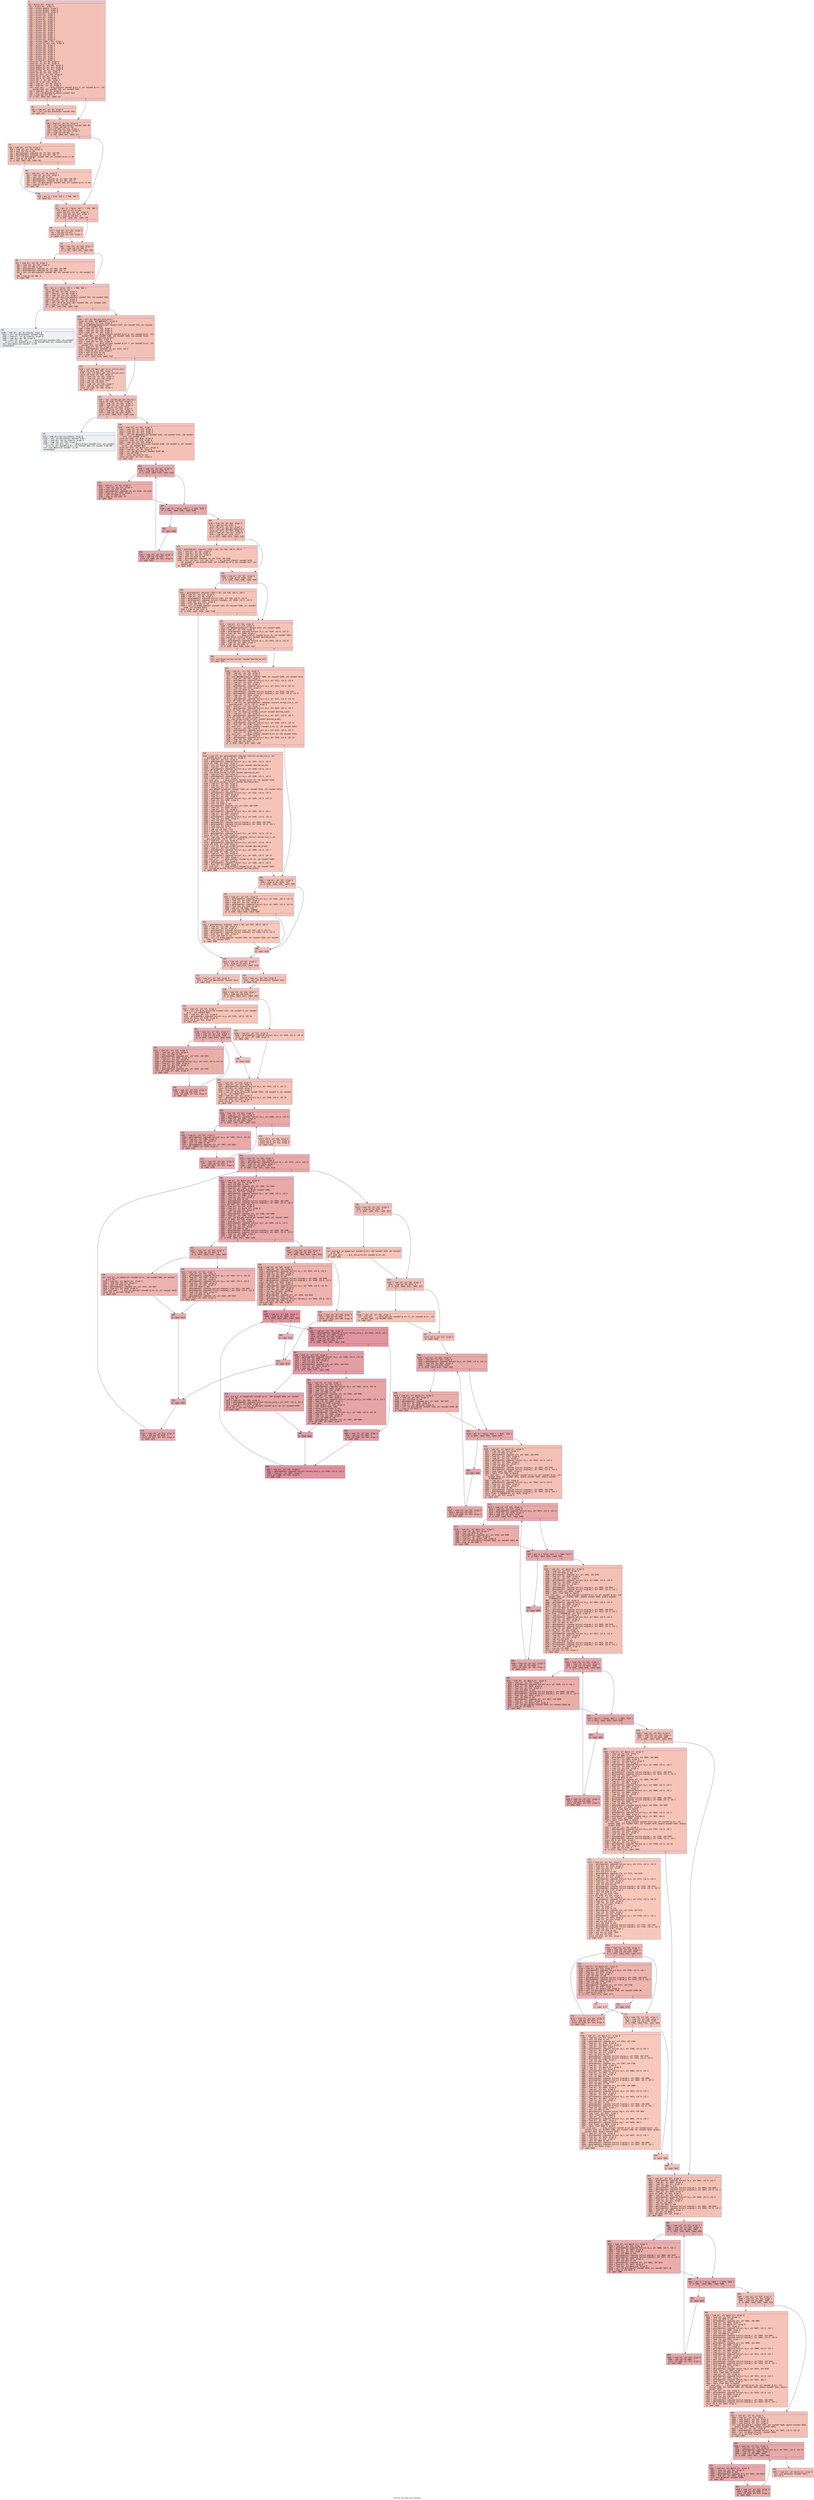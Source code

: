 digraph "CFG for 'lm_read_clm' function" {
	label="CFG for 'lm_read_clm' function";

	Node0x60000252ad50 [shape=record,color="#3d50c3ff", style=filled, fillcolor="#e5705870" fontname="Courier",label="{7:\l|  %8 = alloca ptr, align 8\l  %9 = alloca ptr, align 8\l  %10 = alloca double, align 8\l  %11 = alloca double, align 8\l  %12 = alloca double, align 8\l  %13 = alloca ptr, align 8\l  %14 = alloca i32, align 4\l  %15 = alloca ptr, align 8\l  %16 = alloca ptr, align 8\l  %17 = alloca i32, align 4\l  %18 = alloca i32, align 4\l  %19 = alloca i32, align 4\l  %20 = alloca i32, align 4\l  %21 = alloca i32, align 4\l  %22 = alloca i32, align 4\l  %23 = alloca i32, align 4\l  %24 = alloca i32, align 4\l  %25 = alloca i32, align 4\l  %26 = alloca i32, align 4\l  %27 = alloca ptr, align 8\l  %28 = alloca [1024 x i8], align 1\l  %29 = alloca %struct.stat, align 8\l  %30 = alloca i32, align 4\l  %31 = alloca i32, align 4\l  %32 = alloca i32, align 4\l  %33 = alloca i32, align 4\l  %34 = alloca i32, align 4\l  %35 = alloca i32, align 4\l  %36 = alloca i32, align 4\l  %37 = alloca i32, align 4\l  %38 = alloca ptr, align 8\l  store ptr %0, ptr %8, align 8\l  store ptr %1, ptr %9, align 8\l  store double %2, ptr %10, align 8\l  store double %3, ptr %11, align 8\l  store double %4, ptr %12, align 8\l  store ptr %5, ptr %13, align 8\l  store i32 %6, ptr %14, align 4\l  store ptr null, ptr %16, align 8\l  store i32 0, ptr %17, align 4\l  store i32 0, ptr %30, align 4\l  store i32 -1, ptr %31, align 4\l  store i32 0, ptr %32, align 4\l  %39 = load ptr, ptr %8, align 8\l  %40 = load ptr, ptr %9, align 8\l  call void (ptr, ...) @log_info(ptr noundef @.str.1, ptr noundef @.str, i32\l... noundef 833, ptr noundef %39, ptr noundef %40)\l  %41 = load ptr, ptr %9, align 8\l  %42 = call i32 @lmname_to_id(ptr noundef %41)\l  %43 = icmp sge i32 %42, 0\l  br i1 %43, label %44, label %47\l|{<s0>T|<s1>F}}"];
	Node0x60000252ad50:s0 -> Node0x60000252ada0[tooltip="7 -> 44\nProbability 50.00%" ];
	Node0x60000252ad50:s1 -> Node0x60000252adf0[tooltip="7 -> 47\nProbability 50.00%" ];
	Node0x60000252ada0 [shape=record,color="#3d50c3ff", style=filled, fillcolor="#e8765c70" fontname="Courier",label="{44:\l|  %45 = load ptr, ptr %9, align 8\l  %46 = call i32 @lm_delete(ptr noundef %45)\l  br label %47\l}"];
	Node0x60000252ada0 -> Node0x60000252adf0[tooltip="44 -> 47\nProbability 100.00%" ];
	Node0x60000252adf0 [shape=record,color="#3d50c3ff", style=filled, fillcolor="#e5705870" fontname="Courier",label="{47:\l|  %48 = load ptr, ptr %8, align 8\l  %49 = call i64 @strlen(ptr noundef %48) #6\l  %50 = trunc i64 %49 to i32\l  store i32 %50, ptr %24, align 4\l  %51 = load i32, ptr %24, align 4\l  %52 = icmp sgt i32 %51, 2\l  br i1 %52, label %53, label %71\l|{<s0>T|<s1>F}}"];
	Node0x60000252adf0:s0 -> Node0x60000252ae40[tooltip="47 -> 53\nProbability 50.00%" ];
	Node0x60000252adf0:s1 -> Node0x60000252af30[tooltip="47 -> 71\nProbability 50.00%" ];
	Node0x60000252ae40 [shape=record,color="#3d50c3ff", style=filled, fillcolor="#e8765c70" fontname="Courier",label="{53:\l|  %54 = load ptr, ptr %8, align 8\l  %55 = load i32, ptr %24, align 4\l  %56 = sext i32 %55 to i64\l  %57 = getelementptr inbounds i8, ptr %54, i64 %56\l  %58 = getelementptr inbounds i8, ptr %57, i64 -2\l  %59 = call i32 @strcmp(ptr noundef %58, ptr noundef @.str.2) #6\l  %60 = icmp eq i32 %59, 0\l  br i1 %60, label %69, label %61\l|{<s0>T|<s1>F}}"];
	Node0x60000252ae40:s0 -> Node0x60000252aee0[tooltip="53 -> 69\nProbability 37.50%" ];
	Node0x60000252ae40:s1 -> Node0x60000252ae90[tooltip="53 -> 61\nProbability 62.50%" ];
	Node0x60000252ae90 [shape=record,color="#3d50c3ff", style=filled, fillcolor="#ec7f6370" fontname="Courier",label="{61:\l|  %62 = load ptr, ptr %8, align 8\l  %63 = load i32, ptr %24, align 4\l  %64 = sext i32 %63 to i64\l  %65 = getelementptr inbounds i8, ptr %62, i64 %64\l  %66 = getelementptr inbounds i8, ptr %65, i64 -2\l  %67 = call i32 @strcmp(ptr noundef %66, ptr noundef @.str.3) #6\l  %68 = icmp eq i32 %67, 0\l  br label %69\l}"];
	Node0x60000252ae90 -> Node0x60000252aee0[tooltip="61 -> 69\nProbability 100.00%" ];
	Node0x60000252aee0 [shape=record,color="#3d50c3ff", style=filled, fillcolor="#e8765c70" fontname="Courier",label="{69:\l|  %70 = phi i1 [ true, %53 ], [ %68, %61 ]\l  br label %71\l}"];
	Node0x60000252aee0 -> Node0x60000252af30[tooltip="69 -> 71\nProbability 100.00%" ];
	Node0x60000252af30 [shape=record,color="#3d50c3ff", style=filled, fillcolor="#e5705870" fontname="Courier",label="{71:\l|  %72 = phi i1 [ false, %47 ], [ %70, %69 ]\l  %73 = zext i1 %72 to i32\l  store i32 %73, ptr %17, align 4\l  %74 = load i32, ptr %17, align 4\l  %75 = icmp ne i32 %74, 0\l  br i1 %75, label %76, label %79\l|{<s0>T|<s1>F}}"];
	Node0x60000252af30:s0 -> Node0x60000252af80[tooltip="71 -> 76\nProbability 62.50%" ];
	Node0x60000252af30:s1 -> Node0x60000252afd0[tooltip="71 -> 79\nProbability 37.50%" ];
	Node0x60000252af80 [shape=record,color="#3d50c3ff", style=filled, fillcolor="#e8765c70" fontname="Courier",label="{76:\l|  %77 = load i32, ptr %24, align 4\l  %78 = sub nsw i32 %77, 2\l  store i32 %78, ptr %24, align 4\l  br label %79\l}"];
	Node0x60000252af80 -> Node0x60000252afd0[tooltip="76 -> 79\nProbability 100.00%" ];
	Node0x60000252afd0 [shape=record,color="#3d50c3ff", style=filled, fillcolor="#e5705870" fontname="Courier",label="{79:\l|  %80 = load i32, ptr %24, align 4\l  %81 = icmp sgt i32 %80, 3\l  br i1 %81, label %82, label %90\l|{<s0>T|<s1>F}}"];
	Node0x60000252afd0:s0 -> Node0x60000252b020[tooltip="79 -> 82\nProbability 50.00%" ];
	Node0x60000252afd0:s1 -> Node0x60000252b070[tooltip="79 -> 90\nProbability 50.00%" ];
	Node0x60000252b020 [shape=record,color="#3d50c3ff", style=filled, fillcolor="#e8765c70" fontname="Courier",label="{82:\l|  %83 = load ptr, ptr %8, align 8\l  %84 = load i32, ptr %24, align 4\l  %85 = sext i32 %84 to i64\l  %86 = getelementptr inbounds i8, ptr %83, i64 %85\l  %87 = getelementptr inbounds i8, ptr %86, i64 -3\l  %88 = call i32 @strncmp(ptr noundef %87, ptr noundef @.str.4, i64 noundef 3)\l... #6\l  %89 = icmp eq i32 %88, 0\l  br label %90\l}"];
	Node0x60000252b020 -> Node0x60000252b070[tooltip="82 -> 90\nProbability 100.00%" ];
	Node0x60000252b070 [shape=record,color="#3d50c3ff", style=filled, fillcolor="#e5705870" fontname="Courier",label="{90:\l|  %91 = phi i1 [ false, %79 ], [ %89, %82 ]\l  %92 = zext i1 %91 to i32\l  store i32 %92, ptr %33, align 4\l  %93 = load ptr, ptr %8, align 8\l  %94 = load i32, ptr %17, align 4\l  %95 = call ptr @lm_file_open(ptr noundef %93, i32 noundef %94)\l  store ptr %95, ptr %16, align 8\l  %96 = load ptr, ptr %8, align 8\l  %97 = call i32 @\"\\01_stat\"(ptr noundef %96, ptr noundef %29)\l  %98 = icmp slt i32 %97, 0\l  br i1 %98, label %99, label %105\l|{<s0>T|<s1>F}}"];
	Node0x60000252b070:s0 -> Node0x60000252b0c0[tooltip="90 -> 99\nProbability 0.00%" ];
	Node0x60000252b070:s1 -> Node0x60000252b110[tooltip="90 -> 105\nProbability 100.00%" ];
	Node0x60000252b0c0 [shape=record,color="#3d50c3ff", style=filled, fillcolor="#d9dce170" fontname="Courier",label="{99:\l|  %100 = load ptr, ptr @__stdoutp, align 8\l  %101 = call i32 @fflush(ptr noundef %100)\l  %102 = load ptr, ptr @__stderrp, align 8\l  %103 = load ptr, ptr %8, align 8\l  %104 = call i32 (ptr, ptr, ...) @fprintf(ptr noundef %102, ptr noundef\l... @.str.5, ptr noundef @.str, i32 noundef 856, ptr noundef %103) #6\l  call void @exit(i32 noundef -1) #7\l  unreachable\l}"];
	Node0x60000252b110 [shape=record,color="#3d50c3ff", style=filled, fillcolor="#e5705870" fontname="Courier",label="{105:\l|  %106 = call ptr @kb_get_word_dict()\l  store ptr %106, ptr @WordDict, align 8\l  %107 = load ptr, ptr %16, align 8\l  call void @ReadNgramCounts(ptr noundef %107, ptr noundef %18, ptr noundef\l... %19, ptr noundef %20)\l  %108 = load i32, ptr %18, align 4\l  %109 = load i32, ptr %19, align 4\l  %110 = load i32, ptr %20, align 4\l  call void (ptr, ...) @log_info(ptr noundef @.str.6, ptr noundef @.str, i32\l... noundef 864, i32 noundef %108, i32 noundef %109, i32 noundef %110)\l  %111 = call i32 @kb_get_num_words()\l  store i32 %111, ptr %21, align 4\l  %112 = load i32, ptr %21, align 4\l  call void (ptr, ...) @log_info(ptr noundef @.str.7, ptr noundef @.str, i32\l... noundef 872, i32 noundef %112)\l  %113 = load ptr, ptr %9, align 8\l  %114 = getelementptr inbounds i8, ptr %113, i64 0\l  %115 = load i8, ptr %114, align 1\l  %116 = sext i8 %115 to i32\l  %117 = icmp eq i32 %116, 0\l  br i1 %117, label %118, label %127\l|{<s0>T|<s1>F}}"];
	Node0x60000252b110:s0 -> Node0x60000252b160[tooltip="105 -> 118\nProbability 37.50%" ];
	Node0x60000252b110:s1 -> Node0x60000252b1b0[tooltip="105 -> 127\nProbability 62.50%" ];
	Node0x60000252b160 [shape=record,color="#3d50c3ff", style=filled, fillcolor="#e97a5f70" fontname="Courier",label="{118:\l|  %119 = call i32 @dict_get_first_initial_oov()\l  store i32 %119, ptr %30, align 4\l  %120 = call i32 @dict_get_last_initial_oov()\l  store i32 %120, ptr %31, align 4\l  %121 = load i32, ptr %31, align 4\l  %122 = load i32, ptr %30, align 4\l  %123 = sub nsw i32 %121, %122\l  %124 = add nsw i32 %123, 1\l  %125 = load i32, ptr %18, align 4\l  %126 = add nsw i32 %125, %124\l  store i32 %126, ptr %18, align 4\l  br label %127\l}"];
	Node0x60000252b160 -> Node0x60000252b1b0[tooltip="118 -> 127\nProbability 100.00%" ];
	Node0x60000252b1b0 [shape=record,color="#3d50c3ff", style=filled, fillcolor="#e5705870" fontname="Courier",label="{127:\l|  %128 = call i32 @kb_get_max_new_oov()\l  store i32 %128, ptr %32, align 4\l  %129 = load i32, ptr %32, align 4\l  %130 = load i32, ptr %18, align 4\l  %131 = add nsw i32 %130, %129\l  store i32 %131, ptr %18, align 4\l  %132 = load i32, ptr %21, align 4\l  %133 = icmp sge i32 %132, 65535\l  br i1 %133, label %134, label %140\l|{<s0>T|<s1>F}}"];
	Node0x60000252b1b0:s0 -> Node0x60000252b200[tooltip="127 -> 134\nProbability 0.00%" ];
	Node0x60000252b1b0:s1 -> Node0x60000252b250[tooltip="127 -> 140\nProbability 100.00%" ];
	Node0x60000252b200 [shape=record,color="#3d50c3ff", style=filled, fillcolor="#d9dce170" fontname="Courier",label="{134:\l|  %135 = load ptr, ptr @__stdoutp, align 8\l  %136 = call i32 @fflush(ptr noundef %135)\l  %137 = load ptr, ptr @__stderrp, align 8\l  %138 = load i32, ptr %21, align 4\l  %139 = call i32 (ptr, ptr, ...) @fprintf(ptr noundef %137, ptr noundef\l... @.str.8, ptr noundef @.str, i32 noundef 889, i32 noundef %138) #6\l  call void @exit(i32 noundef -1) #7\l  unreachable\l}"];
	Node0x60000252b250 [shape=record,color="#3d50c3ff", style=filled, fillcolor="#e5705870" fontname="Courier",label="{140:\l|  %141 = load i32, ptr %18, align 4\l  %142 = load i32, ptr %19, align 4\l  %143 = load i32, ptr %20, align 4\l  %144 = load i32, ptr %21, align 4\l  %145 = call ptr @NewModel(i32 noundef %141, i32 noundef %142, i32 noundef\l... %143, i32 noundef %144)\l  store ptr %145, ptr @lmp, align 8\l  store ptr %145, ptr %15, align 8\l  %146 = load i32, ptr %18, align 4\l  %147 = call ptr @_CM_calloc(i32 noundef %146, i32 noundef 8, ptr noundef\l... @.str, i32 noundef 893)\l  store ptr %147, ptr @word_str, align 8\l  %148 = load ptr, ptr %8, align 8\l  %149 = call i64 @strlen(ptr noundef %148) #6\l  %150 = sub i64 %149, 1\l  %151 = trunc i64 %150 to i32\l  store i32 %151, ptr %22, align 4\l  br label %152\l}"];
	Node0x60000252b250 -> Node0x60000252b2a0[tooltip="140 -> 152\nProbability 100.00%" ];
	Node0x60000252b2a0 [shape=record,color="#3d50c3ff", style=filled, fillcolor="#ca3b3770" fontname="Courier",label="{152:\l|  %153 = load i32, ptr %22, align 4\l  %154 = icmp sge i32 %153, 0\l  br i1 %154, label %155, label %163\l|{<s0>T|<s1>F}}"];
	Node0x60000252b2a0:s0 -> Node0x60000252b2f0[tooltip="152 -> 155\nProbability 50.00%" ];
	Node0x60000252b2a0:s1 -> Node0x60000252b340[tooltip="152 -> 163\nProbability 50.00%" ];
	Node0x60000252b2f0 [shape=record,color="#3d50c3ff", style=filled, fillcolor="#d0473d70" fontname="Courier",label="{155:\l|  %156 = load ptr, ptr %8, align 8\l  %157 = load i32, ptr %22, align 4\l  %158 = sext i32 %157 to i64\l  %159 = getelementptr inbounds i8, ptr %156, i64 %158\l  %160 = load i8, ptr %159, align 1\l  %161 = sext i8 %160 to i32\l  %162 = icmp ne i32 %161, 47\l  br label %163\l}"];
	Node0x60000252b2f0 -> Node0x60000252b340[tooltip="155 -> 163\nProbability 100.00%" ];
	Node0x60000252b340 [shape=record,color="#3d50c3ff", style=filled, fillcolor="#ca3b3770" fontname="Courier",label="{163:\l|  %164 = phi i1 [ false, %152 ], [ %162, %155 ]\l  br i1 %164, label %165, label %169\l|{<s0>T|<s1>F}}"];
	Node0x60000252b340:s0 -> Node0x60000252b390[tooltip="163 -> 165\nProbability 96.88%" ];
	Node0x60000252b340:s1 -> Node0x60000252b430[tooltip="163 -> 169\nProbability 3.12%" ];
	Node0x60000252b390 [shape=record,color="#3d50c3ff", style=filled, fillcolor="#ca3b3770" fontname="Courier",label="{165:\l|  br label %166\l}"];
	Node0x60000252b390 -> Node0x60000252b3e0[tooltip="165 -> 166\nProbability 100.00%" ];
	Node0x60000252b3e0 [shape=record,color="#3d50c3ff", style=filled, fillcolor="#ca3b3770" fontname="Courier",label="{166:\l|  %167 = load i32, ptr %22, align 4\l  %168 = add nsw i32 %167, -1\l  store i32 %168, ptr %22, align 4\l  br label %152\l}"];
	Node0x60000252b3e0 -> Node0x60000252b2a0[tooltip="166 -> 152\nProbability 100.00%" ];
	Node0x60000252b430 [shape=record,color="#3d50c3ff", style=filled, fillcolor="#e5705870" fontname="Courier",label="{169:\l|  %170 = load i32, ptr %22, align 4\l  %171 = add nsw i32 %170, 1\l  store i32 %171, ptr %22, align 4\l  %172 = call ptr @kb_get_dump_dir()\l  store ptr %172, ptr %27, align 8\l  %173 = load ptr, ptr %27, align 8\l  %174 = icmp ne ptr %173, null\l  br i1 %174, label %175, label %183\l|{<s0>T|<s1>F}}"];
	Node0x60000252b430:s0 -> Node0x60000252b480[tooltip="169 -> 175\nProbability 62.50%" ];
	Node0x60000252b430:s1 -> Node0x60000252b4d0[tooltip="169 -> 183\nProbability 37.50%" ];
	Node0x60000252b480 [shape=record,color="#3d50c3ff", style=filled, fillcolor="#e8765c70" fontname="Courier",label="{175:\l|  %176 = getelementptr inbounds [1024 x i8], ptr %28, i64 0, i64 0\l  %177 = load ptr, ptr %27, align 8\l  %178 = load ptr, ptr %8, align 8\l  %179 = load i32, ptr %22, align 4\l  %180 = sext i32 %179 to i64\l  %181 = getelementptr inbounds i8, ptr %178, i64 %180\l  %182 = call i32 (ptr, i32, i64, ptr, ...) @__sprintf_chk(ptr noundef %176,\l... i32 noundef 0, i64 noundef 1024, ptr noundef @.str.9, ptr noundef %177, ptr\l... noundef %181)\l  br label %183\l}"];
	Node0x60000252b480 -> Node0x60000252b4d0[tooltip="175 -> 183\nProbability 100.00%" ];
	Node0x60000252b4d0 [shape=record,color="#3d50c3ff", style=filled, fillcolor="#e5705870" fontname="Courier",label="{183:\l|  %184 = load ptr, ptr %27, align 8\l  %185 = icmp ne ptr %184, null\l  br i1 %185, label %186, label %196\l|{<s0>T|<s1>F}}"];
	Node0x60000252b4d0:s0 -> Node0x60000252b520[tooltip="183 -> 186\nProbability 62.50%" ];
	Node0x60000252b4d0:s1 -> Node0x60000252b570[tooltip="183 -> 196\nProbability 37.50%" ];
	Node0x60000252b520 [shape=record,color="#3d50c3ff", style=filled, fillcolor="#e8765c70" fontname="Courier",label="{186:\l|  %187 = getelementptr inbounds [1024 x i8], ptr %28, i64 0, i64 0\l  %188 = load ptr, ptr %15, align 8\l  %189 = load ptr, ptr %8, align 8\l  %190 = getelementptr inbounds %struct.stat, ptr %29, i32 0, i32 8\l  %191 = getelementptr inbounds %struct.timespec, ptr %190, i32 0, i32 0\l  %192 = load i64, ptr %191, align 8\l  %193 = trunc i64 %192 to i32\l  %194 = call i32 @lm3g_load(ptr noundef %187, ptr noundef %188, ptr noundef\l... %189, i32 noundef %193)\l  %195 = icmp ne i32 %194, 0\l  br i1 %195, label %310, label %196\l|{<s0>T|<s1>F}}"];
	Node0x60000252b520:s0 -> Node0x60000252b7f0[tooltip="186 -> 310\nProbability 62.50%" ];
	Node0x60000252b520:s1 -> Node0x60000252b570[tooltip="186 -> 196\nProbability 37.50%" ];
	Node0x60000252b570 [shape=record,color="#3d50c3ff", style=filled, fillcolor="#e8765c70" fontname="Courier",label="{196:\l|  %197 = load ptr, ptr %16, align 8\l  %198 = load ptr, ptr %15, align 8\l  call void @ReadUnigrams(ptr noundef %197, ptr noundef %198)\l  %199 = load ptr, ptr %15, align 8\l  %200 = getelementptr inbounds %struct.lm_s, ptr %199, i32 0, i32 12\l  %201 = load i32, ptr %200, align 4\l  call void (ptr, ...) @log_info(ptr noundef @.str.10, i32 noundef %201)\l  call void @init_sorted_list(ptr noundef @sorted_prob2)\l  %202 = load ptr, ptr %15, align 8\l  %203 = getelementptr inbounds %struct.lm_s, ptr %202, i32 0, i32 14\l  %204 = load i32, ptr %203, align 4\l  %205 = icmp sgt i32 %204, 0\l  br i1 %205, label %206, label %207\l|{<s0>T|<s1>F}}"];
	Node0x60000252b570:s0 -> Node0x60000252b5c0[tooltip="196 -> 206\nProbability 62.50%" ];
	Node0x60000252b570:s1 -> Node0x60000252b610[tooltip="196 -> 207\nProbability 37.50%" ];
	Node0x60000252b5c0 [shape=record,color="#3d50c3ff", style=filled, fillcolor="#e97a5f70" fontname="Courier",label="{206:\l|  call void @init_sorted_list(ptr noundef @sorted_bo_wt2)\l  br label %207\l}"];
	Node0x60000252b5c0 -> Node0x60000252b610[tooltip="206 -> 207\nProbability 100.00%" ];
	Node0x60000252b610 [shape=record,color="#3d50c3ff", style=filled, fillcolor="#e8765c70" fontname="Courier",label="{207:\l|  %208 = load ptr, ptr %16, align 8\l  %209 = load ptr, ptr %15, align 8\l  %210 = load i32, ptr %33, align 4\l  call void @ReadBigrams(ptr noundef %208, ptr noundef %209, i32 noundef %210)\l  %211 = load ptr, ptr %15, align 8\l  %212 = getelementptr inbounds %struct.lm_s, ptr %211, i32 0, i32 0\l  %213 = load ptr, ptr %212, align 8\l  %214 = load ptr, ptr %15, align 8\l  %215 = getelementptr inbounds %struct.lm_s, ptr %214, i32 0, i32 12\l  %216 = load i32, ptr %215, align 4\l  %217 = sext i32 %216 to i64\l  %218 = getelementptr inbounds %struct.unigram_s, ptr %213, i64 %217\l  %219 = getelementptr inbounds %struct.unigram_s, ptr %218, i32 0, i32 3\l  %220 = load i32, ptr %219, align 4\l  %221 = load ptr, ptr %15, align 8\l  %222 = getelementptr inbounds %struct.lm_s, ptr %221, i32 0, i32 13\l  store i32 %220, ptr %222, align 8\l  %223 = load i32, ptr getelementptr inbounds (%struct.sorted_list_t, ptr\l... @sorted_prob2, i32 0, i32 1), align 8\l  %224 = load ptr, ptr %15, align 8\l  %225 = getelementptr inbounds %struct.lm_s, ptr %224, i32 0, i32 4\l  store i32 %223, ptr %225, align 8\l  %226 = call ptr @vals_in_sorted_list(ptr noundef @sorted_prob2)\l  %227 = load ptr, ptr %15, align 8\l  %228 = getelementptr inbounds %struct.lm_s, ptr %227, i32 0, i32 3\l  store ptr %226, ptr %228, align 8\l  call void @free_sorted_list(ptr noundef @sorted_prob2)\l  %229 = load ptr, ptr %15, align 8\l  %230 = getelementptr inbounds %struct.lm_s, ptr %229, i32 0, i32 13\l  %231 = load i32, ptr %230, align 8\l  call void (ptr, ...) @log_info(ptr noundef @.str.11, i32 noundef %231)\l  %232 = load ptr, ptr %15, align 8\l  %233 = getelementptr inbounds %struct.lm_s, ptr %232, i32 0, i32 4\l  %234 = load i32, ptr %233, align 8\l  call void (ptr, ...) @log_info(ptr noundef @.str.12, i32 noundef %234)\l  %235 = load ptr, ptr %15, align 8\l  %236 = getelementptr inbounds %struct.lm_s, ptr %235, i32 0, i32 14\l  %237 = load i32, ptr %236, align 4\l  %238 = icmp sgt i32 %237, 0\l  br i1 %238, label %239, label %288\l|{<s0>T|<s1>F}}"];
	Node0x60000252b610:s0 -> Node0x60000252b660[tooltip="207 -> 239\nProbability 62.50%" ];
	Node0x60000252b610:s1 -> Node0x60000252b6b0[tooltip="207 -> 288\nProbability 37.50%" ];
	Node0x60000252b660 [shape=record,color="#3d50c3ff", style=filled, fillcolor="#e97a5f70" fontname="Courier",label="{239:\l|  %240 = load i32, ptr getelementptr inbounds (%struct.sorted_list_t, ptr\l... @sorted_bo_wt2, i32 0, i32 1), align 8\l  %241 = load ptr, ptr %15, align 8\l  %242 = getelementptr inbounds %struct.lm_s, ptr %241, i32 0, i32 6\l  store i32 %240, ptr %242, align 8\l  %243 = call ptr @vals_in_sorted_list(ptr noundef @sorted_bo_wt2)\l  %244 = load ptr, ptr %15, align 8\l  %245 = getelementptr inbounds %struct.lm_s, ptr %244, i32 0, i32 5\l  store ptr %243, ptr %245, align 8\l  call void @free_sorted_list(ptr noundef @sorted_bo_wt2)\l  %246 = load ptr, ptr %15, align 8\l  %247 = getelementptr inbounds %struct.lm_s, ptr %246, i32 0, i32 6\l  %248 = load i32, ptr %247, align 8\l  call void (ptr, ...) @log_info(ptr noundef @.str.13, i32 noundef %248)\l  call void @init_sorted_list(ptr noundef @sorted_prob3)\l  %249 = load ptr, ptr %16, align 8\l  %250 = load ptr, ptr %15, align 8\l  %251 = load i32, ptr %33, align 4\l  call void @ReadTrigrams(ptr noundef %249, ptr noundef %250, i32 noundef %251)\l  %252 = load ptr, ptr %15, align 8\l  %253 = getelementptr inbounds %struct.lm_s, ptr %252, i32 0, i32 9\l  %254 = load ptr, ptr %253, align 8\l  %255 = load ptr, ptr %15, align 8\l  %256 = getelementptr inbounds %struct.lm_s, ptr %255, i32 0, i32 13\l  %257 = load i32, ptr %256, align 8\l  %258 = ashr i32 %257, 9\l  %259 = sext i32 %258 to i64\l  %260 = getelementptr inbounds i32, ptr %254, i64 %259\l  %261 = load i32, ptr %260, align 4\l  %262 = load ptr, ptr %15, align 8\l  %263 = getelementptr inbounds %struct.lm_s, ptr %262, i32 0, i32 1\l  %264 = load ptr, ptr %263, align 8\l  %265 = load ptr, ptr %15, align 8\l  %266 = getelementptr inbounds %struct.lm_s, ptr %265, i32 0, i32 13\l  %267 = load i32, ptr %266, align 8\l  %268 = sext i32 %267 to i64\l  %269 = getelementptr inbounds %struct.bigram_s, ptr %264, i64 %268\l  %270 = getelementptr inbounds %struct.bigram_s, ptr %269, i32 0, i32 3\l  %271 = load i16, ptr %270, align 2\l  %272 = zext i16 %271 to i32\l  %273 = add nsw i32 %261, %272\l  %274 = load ptr, ptr %15, align 8\l  %275 = getelementptr inbounds %struct.lm_s, ptr %274, i32 0, i32 14\l  store i32 %273, ptr %275, align 4\l  %276 = load i32, ptr getelementptr inbounds (%struct.sorted_list_t, ptr\l... @sorted_prob3, i32 0, i32 1), align 8\l  %277 = load ptr, ptr %15, align 8\l  %278 = getelementptr inbounds %struct.lm_s, ptr %277, i32 0, i32 8\l  store i32 %276, ptr %278, align 8\l  %279 = call ptr @vals_in_sorted_list(ptr noundef @sorted_prob3)\l  %280 = load ptr, ptr %15, align 8\l  %281 = getelementptr inbounds %struct.lm_s, ptr %280, i32 0, i32 7\l  store ptr %279, ptr %281, align 8\l  %282 = load ptr, ptr %15, align 8\l  %283 = getelementptr inbounds %struct.lm_s, ptr %282, i32 0, i32 14\l  %284 = load i32, ptr %283, align 4\l  call void (ptr, ...) @log_info(ptr noundef @.str.14, i32 noundef %284)\l  %285 = load ptr, ptr %15, align 8\l  %286 = getelementptr inbounds %struct.lm_s, ptr %285, i32 0, i32 8\l  %287 = load i32, ptr %286, align 8\l  call void (ptr, ...) @log_info(ptr noundef @.str.15, i32 noundef %287)\l  call void @free_sorted_list(ptr noundef @sorted_prob3)\l  br label %288\l}"];
	Node0x60000252b660 -> Node0x60000252b6b0[tooltip="239 -> 288\nProbability 100.00%" ];
	Node0x60000252b6b0 [shape=record,color="#3d50c3ff", style=filled, fillcolor="#e8765c70" fontname="Courier",label="{288:\l|  %289 = load ptr, ptr %27, align 8\l  %290 = icmp ne ptr %289, null\l  br i1 %290, label %291, label %309\l|{<s0>T|<s1>F}}"];
	Node0x60000252b6b0:s0 -> Node0x60000252b700[tooltip="288 -> 291\nProbability 62.50%" ];
	Node0x60000252b6b0:s1 -> Node0x60000252b7a0[tooltip="288 -> 309\nProbability 37.50%" ];
	Node0x60000252b700 [shape=record,color="#3d50c3ff", style=filled, fillcolor="#e97a5f70" fontname="Courier",label="{291:\l|  %292 = load ptr, ptr %15, align 8\l  %293 = getelementptr inbounds %struct.lm_s, ptr %292, i32 0, i32 13\l  %294 = load i32, ptr %293, align 8\l  %295 = load ptr, ptr %15, align 8\l  %296 = getelementptr inbounds %struct.lm_s, ptr %295, i32 0, i32 14\l  %297 = load i32, ptr %296, align 4\l  %298 = add nsw i32 %294, %297\l  %299 = icmp sgt i32 %298, 200000\l  br i1 %299, label %300, label %309\l|{<s0>T|<s1>F}}"];
	Node0x60000252b700:s0 -> Node0x60000252b750[tooltip="291 -> 300\nProbability 50.00%" ];
	Node0x60000252b700:s1 -> Node0x60000252b7a0[tooltip="291 -> 309\nProbability 50.00%" ];
	Node0x60000252b750 [shape=record,color="#3d50c3ff", style=filled, fillcolor="#ed836670" fontname="Courier",label="{300:\l|  %301 = getelementptr inbounds [1024 x i8], ptr %28, i64 0, i64 0\l  %302 = load ptr, ptr %15, align 8\l  %303 = load ptr, ptr %8, align 8\l  %304 = getelementptr inbounds %struct.stat, ptr %29, i32 0, i32 8\l  %305 = getelementptr inbounds %struct.timespec, ptr %304, i32 0, i32 0\l  %306 = load i64, ptr %305, align 8\l  %307 = trunc i64 %306 to i32\l  %308 = call i32 @lm3g_dump(ptr noundef %301, ptr noundef %302, ptr noundef\l... %303, i32 noundef %307)\l  br label %309\l}"];
	Node0x60000252b750 -> Node0x60000252b7a0[tooltip="300 -> 309\nProbability 100.00%" ];
	Node0x60000252b7a0 [shape=record,color="#3d50c3ff", style=filled, fillcolor="#e8765c70" fontname="Courier",label="{309:\l|  br label %310\l}"];
	Node0x60000252b7a0 -> Node0x60000252b7f0[tooltip="309 -> 310\nProbability 100.00%" ];
	Node0x60000252b7f0 [shape=record,color="#3d50c3ff", style=filled, fillcolor="#e5705870" fontname="Courier",label="{310:\l|  %311 = load i32, ptr %17, align 4\l  %312 = icmp ne i32 %311, 0\l  br i1 %312, label %313, label %316\l|{<s0>T|<s1>F}}"];
	Node0x60000252b7f0:s0 -> Node0x60000252b840[tooltip="310 -> 313\nProbability 62.50%" ];
	Node0x60000252b7f0:s1 -> Node0x60000252b890[tooltip="310 -> 316\nProbability 37.50%" ];
	Node0x60000252b840 [shape=record,color="#3d50c3ff", style=filled, fillcolor="#e8765c70" fontname="Courier",label="{313:\l|  %314 = load ptr, ptr %16, align 8\l  %315 = call i32 @pclose(ptr noundef %314)\l  br label %319\l}"];
	Node0x60000252b840 -> Node0x60000252b8e0[tooltip="313 -> 319\nProbability 100.00%" ];
	Node0x60000252b890 [shape=record,color="#3d50c3ff", style=filled, fillcolor="#e97a5f70" fontname="Courier",label="{316:\l|  %317 = load ptr, ptr %16, align 8\l  %318 = call i32 @fclose(ptr noundef %317)\l  br label %319\l}"];
	Node0x60000252b890 -> Node0x60000252b8e0[tooltip="316 -> 319\nProbability 100.00%" ];
	Node0x60000252b8e0 [shape=record,color="#3d50c3ff", style=filled, fillcolor="#e5705870" fontname="Courier",label="{319:\l|  %320 = load i32, ptr %14, align 4\l  %321 = icmp sgt i32 %320, 0\l  br i1 %321, label %322, label %347\l|{<s0>T|<s1>F}}"];
	Node0x60000252b8e0:s0 -> Node0x60000252b930[tooltip="319 -> 322\nProbability 62.50%" ];
	Node0x60000252b8e0:s1 -> Node0x60000252bac0[tooltip="319 -> 347\nProbability 37.50%" ];
	Node0x60000252b930 [shape=record,color="#3d50c3ff", style=filled, fillcolor="#e8765c70" fontname="Courier",label="{322:\l|  %323 = load i32, ptr %14, align 4\l  %324 = call ptr @_CM_calloc(i32 noundef %323, i32 noundef 8, ptr noundef\l... @.str, i32 noundef 968)\l  %325 = load ptr, ptr %15, align 8\l  %326 = getelementptr inbounds %struct.lm_s, ptr %325, i32 0, i32 16\l  store ptr %324, ptr %326, align 8\l  store i32 0, ptr %22, align 4\l  br label %327\l}"];
	Node0x60000252b930 -> Node0x60000252b980[tooltip="322 -> 327\nProbability 100.00%" ];
	Node0x60000252b980 [shape=record,color="#3d50c3ff", style=filled, fillcolor="#d0473d70" fontname="Courier",label="{327:\l|  %328 = load i32, ptr %22, align 4\l  %329 = load i32, ptr %14, align 4\l  %330 = icmp slt i32 %328, %329\l  br i1 %330, label %331, label %346\l|{<s0>T|<s1>F}}"];
	Node0x60000252b980:s0 -> Node0x60000252b9d0[tooltip="327 -> 331\nProbability 96.88%" ];
	Node0x60000252b980:s1 -> Node0x60000252ba70[tooltip="327 -> 346\nProbability 3.12%" ];
	Node0x60000252b9d0 [shape=record,color="#3d50c3ff", style=filled, fillcolor="#d0473d70" fontname="Courier",label="{331:\l|  %332 = load ptr, ptr %13, align 8\l  %333 = load i32, ptr %22, align 4\l  %334 = sext i32 %333 to i64\l  %335 = getelementptr inbounds ptr, ptr %332, i64 %334\l  %336 = load ptr, ptr %335, align 8\l  %337 = load ptr, ptr %15, align 8\l  %338 = getelementptr inbounds %struct.lm_s, ptr %337, i32 0, i32 16\l  %339 = load ptr, ptr %338, align 8\l  %340 = load i32, ptr %22, align 4\l  %341 = sext i32 %340 to i64\l  %342 = getelementptr inbounds ptr, ptr %339, i64 %341\l  store ptr %336, ptr %342, align 8\l  br label %343\l}"];
	Node0x60000252b9d0 -> Node0x60000252ba20[tooltip="331 -> 343\nProbability 100.00%" ];
	Node0x60000252ba20 [shape=record,color="#3d50c3ff", style=filled, fillcolor="#d0473d70" fontname="Courier",label="{343:\l|  %344 = load i32, ptr %22, align 4\l  %345 = add nsw i32 %344, 1\l  store i32 %345, ptr %22, align 4\l  br label %327\l}"];
	Node0x60000252ba20 -> Node0x60000252b980[tooltip="343 -> 327\nProbability 100.00%" ];
	Node0x60000252ba70 [shape=record,color="#3d50c3ff", style=filled, fillcolor="#e8765c70" fontname="Courier",label="{346:\l|  br label %350\l}"];
	Node0x60000252ba70 -> Node0x60000252bb10[tooltip="346 -> 350\nProbability 100.00%" ];
	Node0x60000252bac0 [shape=record,color="#3d50c3ff", style=filled, fillcolor="#e97a5f70" fontname="Courier",label="{347:\l|  %348 = load ptr, ptr %15, align 8\l  %349 = getelementptr inbounds %struct.lm_s, ptr %348, i32 0, i32 16\l  store ptr null, ptr %349, align 8\l  br label %350\l}"];
	Node0x60000252bac0 -> Node0x60000252bb10[tooltip="347 -> 350\nProbability 100.00%" ];
	Node0x60000252bb10 [shape=record,color="#3d50c3ff", style=filled, fillcolor="#e5705870" fontname="Courier",label="{350:\l|  %351 = load i32, ptr %14, align 4\l  %352 = load ptr, ptr %15, align 8\l  %353 = getelementptr inbounds %struct.lm_s, ptr %352, i32 0, i32 17\l  store i32 %351, ptr %353, align 8\l  %354 = load i32, ptr %21, align 4\l  %355 = call ptr @_CM_calloc(i32 noundef %354, i32 noundef 4, ptr noundef\l... @.str, i32 noundef 974)\l  %356 = load ptr, ptr %15, align 8\l  %357 = getelementptr inbounds %struct.lm_s, ptr %356, i32 0, i32 18\l  store ptr %355, ptr %357, align 8\l  store i32 0, ptr %22, align 4\l  br label %358\l}"];
	Node0x60000252bb10 -> Node0x60000252bb60[tooltip="350 -> 358\nProbability 100.00%" ];
	Node0x60000252bb60 [shape=record,color="#3d50c3ff", style=filled, fillcolor="#ca3b3770" fontname="Courier",label="{358:\l|  %359 = load i32, ptr %22, align 4\l  %360 = load ptr, ptr %15, align 8\l  %361 = getelementptr inbounds %struct.lm_s, ptr %360, i32 0, i32 15\l  %362 = load i32, ptr %361, align 8\l  %363 = icmp slt i32 %359, %362\l  br i1 %363, label %364, label %374\l|{<s0>T|<s1>F}}"];
	Node0x60000252bb60:s0 -> Node0x60000252bbb0[tooltip="358 -> 364\nProbability 96.88%" ];
	Node0x60000252bb60:s1 -> Node0x60000252bc50[tooltip="358 -> 374\nProbability 3.12%" ];
	Node0x60000252bbb0 [shape=record,color="#3d50c3ff", style=filled, fillcolor="#ca3b3770" fontname="Courier",label="{364:\l|  %365 = load ptr, ptr %15, align 8\l  %366 = getelementptr inbounds %struct.lm_s, ptr %365, i32 0, i32 10\l  %367 = load ptr, ptr %366, align 8\l  %368 = load i32, ptr %22, align 4\l  %369 = sext i32 %368 to i64\l  %370 = getelementptr inbounds i32, ptr %367, i64 %369\l  store i32 -16000, ptr %370, align 4\l  br label %371\l}"];
	Node0x60000252bbb0 -> Node0x60000252bc00[tooltip="364 -> 371\nProbability 100.00%" ];
	Node0x60000252bc00 [shape=record,color="#3d50c3ff", style=filled, fillcolor="#ca3b3770" fontname="Courier",label="{371:\l|  %372 = load i32, ptr %22, align 4\l  %373 = add nsw i32 %372, 1\l  store i32 %373, ptr %22, align 4\l  br label %358\l}"];
	Node0x60000252bc00 -> Node0x60000252bb60[tooltip="371 -> 358\nProbability 100.00%" ];
	Node0x60000252bc50 [shape=record,color="#3d50c3ff", style=filled, fillcolor="#e5705870" fontname="Courier",label="{374:\l|  store i32 0, ptr %36, align 4\l  store i32 0, ptr %37, align 4\l  store i32 0, ptr %22, align 4\l  br label %375\l}"];
	Node0x60000252bc50 -> Node0x60000252bca0[tooltip="374 -> 375\nProbability 100.00%" ];
	Node0x60000252bca0 [shape=record,color="#3d50c3ff", style=filled, fillcolor="#ca3b3770" fontname="Courier",label="{375:\l|  %376 = load i32, ptr %22, align 4\l  %377 = load ptr, ptr %15, align 8\l  %378 = getelementptr inbounds %struct.lm_s, ptr %377, i32 0, i32 12\l  %379 = load i32, ptr %378, align 4\l  %380 = icmp slt i32 %376, %379\l  br i1 %380, label %381, label %518\l|{<s0>T|<s1>F}}"];
	Node0x60000252bca0:s0 -> Node0x60000252bcf0[tooltip="375 -> 381\nProbability 96.88%" ];
	Node0x60000252bca0:s1 -> Node0x60000252c370[tooltip="375 -> 518\nProbability 3.12%" ];
	Node0x60000252bcf0 [shape=record,color="#3d50c3ff", style=filled, fillcolor="#ca3b3770" fontname="Courier",label="{381:\l|  %382 = load ptr, ptr @word_str, align 8\l  %383 = load i32, ptr %22, align 4\l  %384 = sext i32 %383 to i64\l  %385 = getelementptr inbounds ptr, ptr %382, i64 %384\l  %386 = load ptr, ptr %385, align 8\l  %387 = call i32 @kb_get_word_id(ptr noundef %386)\l  %388 = load ptr, ptr %15, align 8\l  %389 = getelementptr inbounds %struct.lm_s, ptr %388, i32 0, i32 0\l  %390 = load ptr, ptr %389, align 8\l  %391 = load i32, ptr %22, align 4\l  %392 = sext i32 %391 to i64\l  %393 = getelementptr inbounds %struct.unigram_s, ptr %390, i64 %392\l  %394 = getelementptr inbounds %struct.unigram_s, ptr %393, i32 0, i32 0\l  store i32 %387, ptr %394, align 4\l  %395 = load ptr, ptr %15, align 8\l  %396 = load ptr, ptr @word_str, align 8\l  %397 = load i32, ptr %22, align 4\l  %398 = sext i32 %397 to i64\l  %399 = getelementptr inbounds ptr, ptr %396, i64 %398\l  %400 = load ptr, ptr %399, align 8\l  %401 = call i32 @lm_get_classid(ptr noundef %395, ptr noundef %400)\l  store i32 %401, ptr %35, align 4\l  %402 = load ptr, ptr %15, align 8\l  %403 = getelementptr inbounds %struct.lm_s, ptr %402, i32 0, i32 0\l  %404 = load ptr, ptr %403, align 8\l  %405 = load i32, ptr %22, align 4\l  %406 = sext i32 %405 to i64\l  %407 = getelementptr inbounds %struct.unigram_s, ptr %404, i64 %406\l  %408 = getelementptr inbounds %struct.unigram_s, ptr %407, i32 0, i32 0\l  %409 = load i32, ptr %408, align 4\l  %410 = icmp sge i32 %409, 0\l  br i1 %410, label %411, label %436\l|{<s0>T|<s1>F}}"];
	Node0x60000252bcf0:s0 -> Node0x60000252bd40[tooltip="381 -> 411\nProbability 50.00%" ];
	Node0x60000252bcf0:s1 -> Node0x60000252be80[tooltip="381 -> 436\nProbability 50.00%" ];
	Node0x60000252bd40 [shape=record,color="#3d50c3ff", style=filled, fillcolor="#d0473d70" fontname="Courier",label="{411:\l|  %412 = load i32, ptr %35, align 4\l  %413 = icmp sge i32 %412, 0\l  br i1 %413, label %414, label %420\l|{<s0>T|<s1>F}}"];
	Node0x60000252bd40:s0 -> Node0x60000252bd90[tooltip="411 -> 414\nProbability 50.00%" ];
	Node0x60000252bd40:s1 -> Node0x60000252bde0[tooltip="411 -> 420\nProbability 50.00%" ];
	Node0x60000252bd90 [shape=record,color="#3d50c3ff", style=filled, fillcolor="#d6524470" fontname="Courier",label="{414:\l|  call void @_E__pr_header(ptr noundef @.str, i64 noundef 996, ptr noundef\l... @.str.16)\l  %415 = load ptr, ptr @word_str, align 8\l  %416 = load i32, ptr %22, align 4\l  %417 = sext i32 %416 to i64\l  %418 = getelementptr inbounds ptr, ptr %415, i64 %417\l  %419 = load ptr, ptr %418, align 8\l  call void (ptr, ...) @_E__pr_warn(ptr noundef @.str.17, ptr noundef %419)\l  store i32 1, ptr %37, align 4\l  br label %435\l}"];
	Node0x60000252bd90 -> Node0x60000252be30[tooltip="414 -> 435\nProbability 100.00%" ];
	Node0x60000252bde0 [shape=record,color="#3d50c3ff", style=filled, fillcolor="#d6524470" fontname="Courier",label="{420:\l|  %421 = load i32, ptr %22, align 4\l  %422 = load ptr, ptr %15, align 8\l  %423 = getelementptr inbounds %struct.lm_s, ptr %422, i32 0, i32 10\l  %424 = load ptr, ptr %423, align 8\l  %425 = load ptr, ptr %15, align 8\l  %426 = getelementptr inbounds %struct.lm_s, ptr %425, i32 0, i32 0\l  %427 = load ptr, ptr %426, align 8\l  %428 = load i32, ptr %22, align 4\l  %429 = sext i32 %428 to i64\l  %430 = getelementptr inbounds %struct.unigram_s, ptr %427, i64 %429\l  %431 = getelementptr inbounds %struct.unigram_s, ptr %430, i32 0, i32 0\l  %432 = load i32, ptr %431, align 4\l  %433 = sext i32 %432 to i64\l  %434 = getelementptr inbounds i32, ptr %424, i64 %433\l  store i32 %421, ptr %434, align 4\l  br label %435\l}"];
	Node0x60000252bde0 -> Node0x60000252be30[tooltip="420 -> 435\nProbability 100.00%" ];
	Node0x60000252be30 [shape=record,color="#3d50c3ff", style=filled, fillcolor="#d0473d70" fontname="Courier",label="{435:\l|  br label %514\l}"];
	Node0x60000252be30 -> Node0x60000252c2d0[tooltip="435 -> 514\nProbability 100.00%" ];
	Node0x60000252be80 [shape=record,color="#3d50c3ff", style=filled, fillcolor="#d0473d70" fontname="Courier",label="{436:\l|  %437 = load i32, ptr %35, align 4\l  %438 = icmp sge i32 %437, 0\l  br i1 %438, label %439, label %510\l|{<s0>T|<s1>F}}"];
	Node0x60000252be80:s0 -> Node0x60000252bed0[tooltip="436 -> 439\nProbability 50.00%" ];
	Node0x60000252be80:s1 -> Node0x60000252c230[tooltip="436 -> 510\nProbability 50.00%" ];
	Node0x60000252bed0 [shape=record,color="#3d50c3ff", style=filled, fillcolor="#d6524470" fontname="Courier",label="{439:\l|  %440 = load i32, ptr %35, align 4\l  %441 = load ptr, ptr %15, align 8\l  %442 = getelementptr inbounds %struct.lm_s, ptr %441, i32 0, i32 0\l  %443 = load ptr, ptr %442, align 8\l  %444 = load i32, ptr %22, align 4\l  %445 = sext i32 %444 to i64\l  %446 = getelementptr inbounds %struct.unigram_s, ptr %443, i64 %445\l  %447 = getelementptr inbounds %struct.unigram_s, ptr %446, i32 0, i32 0\l  store i32 %440, ptr %447, align 4\l  %448 = load ptr, ptr %15, align 8\l  %449 = getelementptr inbounds %struct.lm_s, ptr %448, i32 0, i32 16\l  %450 = load ptr, ptr %449, align 8\l  %451 = load i32, ptr %35, align 4\l  %452 = sub nsw i32 %451, 16777216\l  %453 = sext i32 %452 to i64\l  %454 = getelementptr inbounds ptr, ptr %450, i64 %453\l  %455 = load ptr, ptr %454, align 8\l  %456 = getelementptr inbounds %struct.lmclass_s, ptr %455, i32 0, i32 1\l  %457 = load ptr, ptr %456, align 8\l  store ptr %457, ptr %38, align 8\l  br label %458\l}"];
	Node0x60000252bed0 -> Node0x60000252bf20[tooltip="439 -> 458\nProbability 100.00%" ];
	Node0x60000252bf20 [shape=record,color="#b70d28ff", style=filled, fillcolor="#b70d2870" fontname="Courier",label="{458:\l|  %459 = load ptr, ptr %38, align 8\l  %460 = icmp ne ptr %459, null\l  br i1 %460, label %461, label %509\l|{<s0>T|<s1>F}}"];
	Node0x60000252bf20:s0 -> Node0x60000252bf70[tooltip="458 -> 461\nProbability 96.88%" ];
	Node0x60000252bf20:s1 -> Node0x60000252c1e0[tooltip="458 -> 509\nProbability 3.12%" ];
	Node0x60000252bf70 [shape=record,color="#b70d28ff", style=filled, fillcolor="#b70d2870" fontname="Courier",label="{461:\l|  %462 = load ptr, ptr %38, align 8\l  %463 = getelementptr inbounds %struct.lmclass_word_s, ptr %462, i32 0, i32 1\l  %464 = load i32, ptr %463, align 8\l  store i32 %464, ptr %34, align 4\l  %465 = load i32, ptr %34, align 4\l  %466 = icmp sge i32 %465, 0\l  br i1 %466, label %467, label %502\l|{<s0>T|<s1>F}}"];
	Node0x60000252bf70:s0 -> Node0x60000252c000[tooltip="461 -> 467\nProbability 50.00%" ];
	Node0x60000252bf70:s1 -> Node0x60000252c140[tooltip="461 -> 502\nProbability 50.00%" ];
	Node0x60000252c000 [shape=record,color="#3d50c3ff", style=filled, fillcolor="#be242e70" fontname="Courier",label="{467:\l|  %468 = load ptr, ptr %15, align 8\l  %469 = getelementptr inbounds %struct.lm_s, ptr %468, i32 0, i32 10\l  %470 = load ptr, ptr %469, align 8\l  %471 = load i32, ptr %34, align 4\l  %472 = sext i32 %471 to i64\l  %473 = getelementptr inbounds i32, ptr %470, i64 %472\l  %474 = load i32, ptr %473, align 4\l  %475 = icmp sge i32 %474, 0\l  br i1 %475, label %476, label %480\l|{<s0>T|<s1>F}}"];
	Node0x60000252c000:s0 -> Node0x60000252c050[tooltip="467 -> 476\nProbability 50.00%" ];
	Node0x60000252c000:s1 -> Node0x60000252c0a0[tooltip="467 -> 480\nProbability 50.00%" ];
	Node0x60000252c050 [shape=record,color="#3d50c3ff", style=filled, fillcolor="#c5333470" fontname="Courier",label="{476:\l|  call void @_E__pr_header(ptr noundef @.str, i64 noundef 1010, ptr noundef\l... @.str.16)\l  %477 = load ptr, ptr %38, align 8\l  %478 = getelementptr inbounds %struct.lmclass_word_s, ptr %477, i32 0, i32 0\l  %479 = load ptr, ptr %478, align 8\l  call void (ptr, ...) @_E__pr_warn(ptr noundef @.str.18, ptr noundef %479)\l  store i32 1, ptr %37, align 4\l  br label %501\l}"];
	Node0x60000252c050 -> Node0x60000252c0f0[tooltip="476 -> 501\nProbability 100.00%" ];
	Node0x60000252c0a0 [shape=record,color="#3d50c3ff", style=filled, fillcolor="#c5333470" fontname="Courier",label="{480:\l|  %481 = load i32, ptr %22, align 4\l  %482 = load ptr, ptr %15, align 8\l  %483 = getelementptr inbounds %struct.lm_s, ptr %482, i32 0, i32 10\l  %484 = load ptr, ptr %483, align 8\l  %485 = load i32, ptr %34, align 4\l  %486 = sext i32 %485 to i64\l  %487 = getelementptr inbounds i32, ptr %484, i64 %486\l  store i32 %481, ptr %487, align 4\l  %488 = load ptr, ptr %38, align 8\l  %489 = getelementptr inbounds %struct.lmclass_word_s, ptr %488, i32 0, i32 2\l  %490 = load i32, ptr %489, align 4\l  %491 = sitofp i32 %490 to double\l  %492 = load double, ptr %10, align 8\l  %493 = fmul double %491, %492\l  %494 = fptosi double %493 to i32\l  %495 = load ptr, ptr %15, align 8\l  %496 = getelementptr inbounds %struct.lm_s, ptr %495, i32 0, i32 18\l  %497 = load ptr, ptr %496, align 8\l  %498 = load i32, ptr %34, align 4\l  %499 = sext i32 %498 to i64\l  %500 = getelementptr inbounds i32, ptr %497, i64 %499\l  store i32 %494, ptr %500, align 4\l  br label %501\l}"];
	Node0x60000252c0a0 -> Node0x60000252c0f0[tooltip="480 -> 501\nProbability 100.00%" ];
	Node0x60000252c0f0 [shape=record,color="#3d50c3ff", style=filled, fillcolor="#be242e70" fontname="Courier",label="{501:\l|  br label %505\l}"];
	Node0x60000252c0f0 -> Node0x60000252c190[tooltip="501 -> 505\nProbability 100.00%" ];
	Node0x60000252c140 [shape=record,color="#3d50c3ff", style=filled, fillcolor="#be242e70" fontname="Courier",label="{502:\l|  %503 = load i32, ptr %36, align 4\l  %504 = add nsw i32 %503, 1\l  store i32 %504, ptr %36, align 4\l  br label %505\l}"];
	Node0x60000252c140 -> Node0x60000252c190[tooltip="502 -> 505\nProbability 100.00%" ];
	Node0x60000252c190 [shape=record,color="#b70d28ff", style=filled, fillcolor="#b70d2870" fontname="Courier",label="{505:\l|  %506 = load ptr, ptr %38, align 8\l  %507 = getelementptr inbounds %struct.lmclass_word_s, ptr %506, i32 0, i32 3\l  %508 = load ptr, ptr %507, align 8\l  store ptr %508, ptr %38, align 8\l  br label %458\l}"];
	Node0x60000252c190 -> Node0x60000252bf20[tooltip="505 -> 458\nProbability 100.00%" ];
	Node0x60000252c1e0 [shape=record,color="#3d50c3ff", style=filled, fillcolor="#d6524470" fontname="Courier",label="{509:\l|  br label %513\l}"];
	Node0x60000252c1e0 -> Node0x60000252c280[tooltip="509 -> 513\nProbability 100.00%" ];
	Node0x60000252c230 [shape=record,color="#3d50c3ff", style=filled, fillcolor="#d6524470" fontname="Courier",label="{510:\l|  %511 = load i32, ptr %36, align 4\l  %512 = add nsw i32 %511, 1\l  store i32 %512, ptr %36, align 4\l  br label %513\l}"];
	Node0x60000252c230 -> Node0x60000252c280[tooltip="510 -> 513\nProbability 100.00%" ];
	Node0x60000252c280 [shape=record,color="#3d50c3ff", style=filled, fillcolor="#d0473d70" fontname="Courier",label="{513:\l|  br label %514\l}"];
	Node0x60000252c280 -> Node0x60000252c2d0[tooltip="513 -> 514\nProbability 100.00%" ];
	Node0x60000252c2d0 [shape=record,color="#3d50c3ff", style=filled, fillcolor="#ca3b3770" fontname="Courier",label="{514:\l|  br label %515\l}"];
	Node0x60000252c2d0 -> Node0x60000252c320[tooltip="514 -> 515\nProbability 100.00%" ];
	Node0x60000252c320 [shape=record,color="#3d50c3ff", style=filled, fillcolor="#ca3b3770" fontname="Courier",label="{515:\l|  %516 = load i32, ptr %22, align 4\l  %517 = add nsw i32 %516, 1\l  store i32 %517, ptr %22, align 4\l  br label %375\l}"];
	Node0x60000252c320 -> Node0x60000252bca0[tooltip="515 -> 375\nProbability 100.00%" ];
	Node0x60000252c370 [shape=record,color="#3d50c3ff", style=filled, fillcolor="#e5705870" fontname="Courier",label="{518:\l|  %519 = load i32, ptr %37, align 4\l  %520 = icmp ne i32 %519, 0\l  br i1 %520, label %521, label %522\l|{<s0>T|<s1>F}}"];
	Node0x60000252c370:s0 -> Node0x60000252c3c0[tooltip="518 -> 521\nProbability 62.50%" ];
	Node0x60000252c370:s1 -> Node0x60000252c410[tooltip="518 -> 522\nProbability 37.50%" ];
	Node0x60000252c3c0 [shape=record,color="#3d50c3ff", style=filled, fillcolor="#e8765c70" fontname="Courier",label="{521:\l|  call void @_E__pr_header(ptr noundef @.str, i64 noundef 1029, ptr noundef\l... @.str.19)\l  call void (ptr, ...) @_E__die_error(ptr noundef @.str.20)\l  br label %522\l}"];
	Node0x60000252c3c0 -> Node0x60000252c410[tooltip="521 -> 522\nProbability 100.00%" ];
	Node0x60000252c410 [shape=record,color="#3d50c3ff", style=filled, fillcolor="#e5705870" fontname="Courier",label="{522:\l|  %523 = load i32, ptr %36, align 4\l  %524 = icmp sgt i32 %523, 0\l  br i1 %524, label %525, label %527\l|{<s0>T|<s1>F}}"];
	Node0x60000252c410:s0 -> Node0x60000252c460[tooltip="522 -> 525\nProbability 62.50%" ];
	Node0x60000252c410:s1 -> Node0x60000252c4b0[tooltip="522 -> 527\nProbability 37.50%" ];
	Node0x60000252c460 [shape=record,color="#3d50c3ff", style=filled, fillcolor="#e8765c70" fontname="Courier",label="{525:\l|  %526 = load i32, ptr %36, align 4\l  call void (ptr, ...) @log_warn(ptr noundef @.str.21, ptr noundef @.str, i32\l... noundef 1033, i32 noundef %526)\l  br label %527\l}"];
	Node0x60000252c460 -> Node0x60000252c4b0[tooltip="525 -> 527\nProbability 100.00%" ];
	Node0x60000252c4b0 [shape=record,color="#3d50c3ff", style=filled, fillcolor="#e5705870" fontname="Courier",label="{527:\l|  store i32 0, ptr %22, align 4\l  br label %528\l}"];
	Node0x60000252c4b0 -> Node0x60000252c500[tooltip="527 -> 528\nProbability 100.00%" ];
	Node0x60000252c500 [shape=record,color="#3d50c3ff", style=filled, fillcolor="#ca3b3770" fontname="Courier",label="{528:\l|  %529 = load i32, ptr %22, align 4\l  %530 = load ptr, ptr %15, align 8\l  %531 = getelementptr inbounds %struct.lm_s, ptr %530, i32 0, i32 12\l  %532 = load i32, ptr %531, align 4\l  %533 = icmp slt i32 %529, %532\l  br i1 %533, label %534, label %543\l|{<s0>T|<s1>F}}"];
	Node0x60000252c500:s0 -> Node0x60000252c550[tooltip="528 -> 534\nProbability 50.00%" ];
	Node0x60000252c500:s1 -> Node0x60000252c5a0[tooltip="528 -> 543\nProbability 50.00%" ];
	Node0x60000252c550 [shape=record,color="#3d50c3ff", style=filled, fillcolor="#d0473d70" fontname="Courier",label="{534:\l|  %535 = load ptr, ptr @word_str, align 8\l  %536 = load i32, ptr %22, align 4\l  %537 = sext i32 %536 to i64\l  %538 = getelementptr inbounds ptr, ptr %535, i64 %537\l  %539 = load ptr, ptr %538, align 8\l  %540 = load ptr, ptr @end_sym, align 8\l  %541 = call i32 @strcmp(ptr noundef %539, ptr noundef %540) #6\l  %542 = icmp ne i32 %541, 0\l  br label %543\l}"];
	Node0x60000252c550 -> Node0x60000252c5a0[tooltip="534 -> 543\nProbability 100.00%" ];
	Node0x60000252c5a0 [shape=record,color="#3d50c3ff", style=filled, fillcolor="#ca3b3770" fontname="Courier",label="{543:\l|  %544 = phi i1 [ false, %528 ], [ %542, %534 ]\l  br i1 %544, label %545, label %549\l|{<s0>T|<s1>F}}"];
	Node0x60000252c5a0:s0 -> Node0x60000252c5f0[tooltip="543 -> 545\nProbability 96.88%" ];
	Node0x60000252c5a0:s1 -> Node0x60000252c690[tooltip="543 -> 549\nProbability 3.12%" ];
	Node0x60000252c5f0 [shape=record,color="#3d50c3ff", style=filled, fillcolor="#ca3b3770" fontname="Courier",label="{545:\l|  br label %546\l}"];
	Node0x60000252c5f0 -> Node0x60000252c640[tooltip="545 -> 546\nProbability 100.00%" ];
	Node0x60000252c640 [shape=record,color="#3d50c3ff", style=filled, fillcolor="#ca3b3770" fontname="Courier",label="{546:\l|  %547 = load i32, ptr %22, align 4\l  %548 = add nsw i32 %547, 1\l  store i32 %548, ptr %22, align 4\l  br label %528\l}"];
	Node0x60000252c640 -> Node0x60000252c500[tooltip="546 -> 528\nProbability 100.00%" ];
	Node0x60000252c690 [shape=record,color="#3d50c3ff", style=filled, fillcolor="#e5705870" fontname="Courier",label="{549:\l|  %550 = load ptr, ptr @word_str, align 8\l  %551 = load i32, ptr %22, align 4\l  %552 = sext i32 %551 to i64\l  %553 = getelementptr inbounds ptr, ptr %550, i64 %552\l  %554 = load ptr, ptr %553, align 8\l  %555 = load ptr, ptr %15, align 8\l  %556 = getelementptr inbounds %struct.lm_s, ptr %555, i32 0, i32 0\l  %557 = load ptr, ptr %556, align 8\l  %558 = load i32, ptr %22, align 4\l  %559 = sext i32 %558 to i64\l  %560 = getelementptr inbounds %struct.unigram_s, ptr %557, i64 %559\l  %561 = getelementptr inbounds %struct.unigram_s, ptr %560, i32 0, i32 2\l  %562 = load float, ptr %561, align 4\l  %563 = fpext float %562 to double\l  call void (ptr, ...) @log_info(ptr noundef @.str.22, ptr noundef @.str, i32\l... noundef 1043, ptr noundef %554, double noundef %563, double noundef\l... -9.900000e+01)\l  %564 = load ptr, ptr %15, align 8\l  %565 = getelementptr inbounds %struct.lm_s, ptr %564, i32 0, i32 0\l  %566 = load ptr, ptr %565, align 8\l  %567 = load i32, ptr %22, align 4\l  %568 = sext i32 %567 to i64\l  %569 = getelementptr inbounds %struct.unigram_s, ptr %566, i64 %568\l  %570 = getelementptr inbounds %struct.unigram_s, ptr %569, i32 0, i32 2\l  store float -9.900000e+01, ptr %570, align 4\l  store i32 0, ptr %22, align 4\l  br label %571\l}"];
	Node0x60000252c690 -> Node0x60000252c6e0[tooltip="549 -> 571\nProbability 100.00%" ];
	Node0x60000252c6e0 [shape=record,color="#3d50c3ff", style=filled, fillcolor="#ca3b3770" fontname="Courier",label="{571:\l|  %572 = load i32, ptr %22, align 4\l  %573 = load ptr, ptr %15, align 8\l  %574 = getelementptr inbounds %struct.lm_s, ptr %573, i32 0, i32 12\l  %575 = load i32, ptr %574, align 4\l  %576 = icmp slt i32 %572, %575\l  br i1 %576, label %577, label %586\l|{<s0>T|<s1>F}}"];
	Node0x60000252c6e0:s0 -> Node0x60000252c730[tooltip="571 -> 577\nProbability 50.00%" ];
	Node0x60000252c6e0:s1 -> Node0x60000252c780[tooltip="571 -> 586\nProbability 50.00%" ];
	Node0x60000252c730 [shape=record,color="#3d50c3ff", style=filled, fillcolor="#d0473d70" fontname="Courier",label="{577:\l|  %578 = load ptr, ptr @word_str, align 8\l  %579 = load i32, ptr %22, align 4\l  %580 = sext i32 %579 to i64\l  %581 = getelementptr inbounds ptr, ptr %578, i64 %580\l  %582 = load ptr, ptr %581, align 8\l  %583 = load ptr, ptr @start_sym, align 8\l  %584 = call i32 @strcmp(ptr noundef %582, ptr noundef %583) #6\l  %585 = icmp ne i32 %584, 0\l  br label %586\l}"];
	Node0x60000252c730 -> Node0x60000252c780[tooltip="577 -> 586\nProbability 100.00%" ];
	Node0x60000252c780 [shape=record,color="#3d50c3ff", style=filled, fillcolor="#ca3b3770" fontname="Courier",label="{586:\l|  %587 = phi i1 [ false, %571 ], [ %585, %577 ]\l  br i1 %587, label %588, label %592\l|{<s0>T|<s1>F}}"];
	Node0x60000252c780:s0 -> Node0x60000252c7d0[tooltip="586 -> 588\nProbability 96.88%" ];
	Node0x60000252c780:s1 -> Node0x60000252c870[tooltip="586 -> 592\nProbability 3.12%" ];
	Node0x60000252c7d0 [shape=record,color="#3d50c3ff", style=filled, fillcolor="#ca3b3770" fontname="Courier",label="{588:\l|  br label %589\l}"];
	Node0x60000252c7d0 -> Node0x60000252c820[tooltip="588 -> 589\nProbability 100.00%" ];
	Node0x60000252c820 [shape=record,color="#3d50c3ff", style=filled, fillcolor="#ca3b3770" fontname="Courier",label="{589:\l|  %590 = load i32, ptr %22, align 4\l  %591 = add nsw i32 %590, 1\l  store i32 %591, ptr %22, align 4\l  br label %571\l}"];
	Node0x60000252c820 -> Node0x60000252c6e0[tooltip="589 -> 571\nProbability 100.00%" ];
	Node0x60000252c870 [shape=record,color="#3d50c3ff", style=filled, fillcolor="#e5705870" fontname="Courier",label="{592:\l|  %593 = load ptr, ptr @word_str, align 8\l  %594 = load i32, ptr %22, align 4\l  %595 = sext i32 %594 to i64\l  %596 = getelementptr inbounds ptr, ptr %593, i64 %595\l  %597 = load ptr, ptr %596, align 8\l  %598 = load ptr, ptr %15, align 8\l  %599 = getelementptr inbounds %struct.lm_s, ptr %598, i32 0, i32 0\l  %600 = load ptr, ptr %599, align 8\l  %601 = load i32, ptr %22, align 4\l  %602 = sext i32 %601 to i64\l  %603 = getelementptr inbounds %struct.unigram_s, ptr %600, i64 %602\l  %604 = getelementptr inbounds %struct.unigram_s, ptr %603, i32 0, i32 1\l  %605 = load float, ptr %604, align 4\l  %606 = fpext float %605 to double\l  call void (ptr, ...) @log_info(ptr noundef @.str.23, ptr noundef @.str, i32\l... noundef 1049, ptr noundef %597, double noundef %606, double noundef\l... -9.900000e+01)\l  %607 = load ptr, ptr %15, align 8\l  %608 = getelementptr inbounds %struct.lm_s, ptr %607, i32 0, i32 0\l  %609 = load ptr, ptr %608, align 8\l  %610 = load i32, ptr %22, align 4\l  %611 = sext i32 %610 to i64\l  %612 = getelementptr inbounds %struct.unigram_s, ptr %609, i64 %611\l  %613 = getelementptr inbounds %struct.unigram_s, ptr %612, i32 0, i32 1\l  store float -9.900000e+01, ptr %613, align 4\l  %614 = load ptr, ptr %15, align 8\l  %615 = getelementptr inbounds %struct.lm_s, ptr %614, i32 0, i32 0\l  %616 = load ptr, ptr %615, align 8\l  %617 = load i32, ptr %22, align 4\l  %618 = sext i32 %617 to i64\l  %619 = getelementptr inbounds %struct.unigram_s, ptr %616, i64 %618\l  %620 = getelementptr inbounds %struct.unigram_s, ptr %619, i32 0, i32 3\l  %621 = load i32, ptr %620, align 4\l  store i32 %621, ptr %23, align 4\l  %622 = load ptr, ptr %15, align 8\l  %623 = getelementptr inbounds %struct.lm_s, ptr %622, i32 0, i32 0\l  %624 = load ptr, ptr %623, align 8\l  %625 = load i32, ptr %22, align 4\l  %626 = add nsw i32 %625, 1\l  %627 = sext i32 %626 to i64\l  %628 = getelementptr inbounds %struct.unigram_s, ptr %624, i64 %627\l  %629 = getelementptr inbounds %struct.unigram_s, ptr %628, i32 0, i32 3\l  %630 = load i32, ptr %629, align 4\l  %631 = sub nsw i32 %630, 1\l  store i32 %631, ptr %25, align 4\l  br label %632\l}"];
	Node0x60000252c870 -> Node0x60000252c8c0[tooltip="592 -> 632\nProbability 100.00%" ];
	Node0x60000252c8c0 [shape=record,color="#3d50c3ff", style=filled, fillcolor="#ca3b3770" fontname="Courier",label="{632:\l|  %633 = load i32, ptr %23, align 4\l  %634 = load i32, ptr %25, align 4\l  %635 = icmp sle i32 %633, %634\l  br i1 %635, label %636, label %652\l|{<s0>T|<s1>F}}"];
	Node0x60000252c8c0:s0 -> Node0x60000252c910[tooltip="632 -> 636\nProbability 50.00%" ];
	Node0x60000252c8c0:s1 -> Node0x60000252c960[tooltip="632 -> 652\nProbability 50.00%" ];
	Node0x60000252c910 [shape=record,color="#3d50c3ff", style=filled, fillcolor="#d0473d70" fontname="Courier",label="{636:\l|  %637 = load ptr, ptr @word_str, align 8\l  %638 = load ptr, ptr %15, align 8\l  %639 = getelementptr inbounds %struct.lm_s, ptr %638, i32 0, i32 1\l  %640 = load ptr, ptr %639, align 8\l  %641 = load i32, ptr %23, align 4\l  %642 = sext i32 %641 to i64\l  %643 = getelementptr inbounds %struct.bigram_s, ptr %640, i64 %642\l  %644 = getelementptr inbounds %struct.bigram_s, ptr %643, i32 0, i32 0\l  %645 = load i16, ptr %644, align 2\l  %646 = zext i16 %645 to i64\l  %647 = getelementptr inbounds ptr, ptr %637, i64 %646\l  %648 = load ptr, ptr %647, align 8\l  %649 = load ptr, ptr @start_sym, align 8\l  %650 = call i32 @strcmp(ptr noundef %648, ptr noundef %649) #6\l  %651 = icmp ne i32 %650, 0\l  br label %652\l}"];
	Node0x60000252c910 -> Node0x60000252c960[tooltip="636 -> 652\nProbability 100.00%" ];
	Node0x60000252c960 [shape=record,color="#3d50c3ff", style=filled, fillcolor="#ca3b3770" fontname="Courier",label="{652:\l|  %653 = phi i1 [ false, %632 ], [ %651, %636 ]\l  br i1 %653, label %654, label %658\l|{<s0>T|<s1>F}}"];
	Node0x60000252c960:s0 -> Node0x60000252c9b0[tooltip="652 -> 654\nProbability 96.88%" ];
	Node0x60000252c960:s1 -> Node0x60000252ca50[tooltip="652 -> 658\nProbability 3.12%" ];
	Node0x60000252c9b0 [shape=record,color="#3d50c3ff", style=filled, fillcolor="#ca3b3770" fontname="Courier",label="{654:\l|  br label %655\l}"];
	Node0x60000252c9b0 -> Node0x60000252ca00[tooltip="654 -> 655\nProbability 100.00%" ];
	Node0x60000252ca00 [shape=record,color="#3d50c3ff", style=filled, fillcolor="#ca3b3770" fontname="Courier",label="{655:\l|  %656 = load i32, ptr %23, align 4\l  %657 = add nsw i32 %656, 1\l  store i32 %657, ptr %23, align 4\l  br label %632\l}"];
	Node0x60000252ca00 -> Node0x60000252c8c0[tooltip="655 -> 632\nProbability 100.00%" ];
	Node0x60000252ca50 [shape=record,color="#3d50c3ff", style=filled, fillcolor="#e5705870" fontname="Courier",label="{658:\l|  %659 = load i32, ptr %23, align 4\l  %660 = load i32, ptr %25, align 4\l  %661 = icmp sle i32 %659, %660\l  br i1 %661, label %662, label %841\l|{<s0>T|<s1>F}}"];
	Node0x60000252ca50:s0 -> Node0x60000252caa0[tooltip="658 -> 662\nProbability 50.00%" ];
	Node0x60000252ca50:s1 -> Node0x60000252ce10[tooltip="658 -> 841\nProbability 50.00%" ];
	Node0x60000252caa0 [shape=record,color="#3d50c3ff", style=filled, fillcolor="#e8765c70" fontname="Courier",label="{662:\l|  %663 = load ptr, ptr @word_str, align 8\l  %664 = load i32, ptr %22, align 4\l  %665 = sext i32 %664 to i64\l  %666 = getelementptr inbounds ptr, ptr %663, i64 %665\l  %667 = load ptr, ptr %666, align 8\l  %668 = load ptr, ptr @word_str, align 8\l  %669 = load ptr, ptr %15, align 8\l  %670 = getelementptr inbounds %struct.lm_s, ptr %669, i32 0, i32 1\l  %671 = load ptr, ptr %670, align 8\l  %672 = load i32, ptr %23, align 4\l  %673 = sext i32 %672 to i64\l  %674 = getelementptr inbounds %struct.bigram_s, ptr %671, i64 %673\l  %675 = getelementptr inbounds %struct.bigram_s, ptr %674, i32 0, i32 0\l  %676 = load i16, ptr %675, align 2\l  %677 = zext i16 %676 to i64\l  %678 = getelementptr inbounds ptr, ptr %668, i64 %677\l  %679 = load ptr, ptr %678, align 8\l  %680 = load ptr, ptr %15, align 8\l  %681 = getelementptr inbounds %struct.lm_s, ptr %680, i32 0, i32 3\l  %682 = load ptr, ptr %681, align 8\l  %683 = load ptr, ptr %15, align 8\l  %684 = getelementptr inbounds %struct.lm_s, ptr %683, i32 0, i32 1\l  %685 = load ptr, ptr %684, align 8\l  %686 = load i32, ptr %23, align 4\l  %687 = sext i32 %686 to i64\l  %688 = getelementptr inbounds %struct.bigram_s, ptr %685, i64 %687\l  %689 = getelementptr inbounds %struct.bigram_s, ptr %688, i32 0, i32 1\l  %690 = load i16, ptr %689, align 2\l  %691 = zext i16 %690 to i64\l  %692 = getelementptr inbounds %union.log_t, ptr %682, i64 %691\l  %693 = load float, ptr %692, align 4\l  %694 = fpext float %693 to double\l  %695 = load ptr, ptr %15, align 8\l  %696 = getelementptr inbounds %struct.lm_s, ptr %695, i32 0, i32 3\l  %697 = load ptr, ptr %696, align 8\l  %698 = getelementptr inbounds %union.log_t, ptr %697, i64 0\l  %699 = load float, ptr %698, align 4\l  %700 = fpext float %699 to double\l  call void (ptr, ...) @log_info(ptr noundef @.str.24, ptr noundef @.str, i32\l... noundef 1058, ptr noundef %667, ptr noundef %679, double noundef %694, double\l... noundef %700)\l  %701 = load ptr, ptr %15, align 8\l  %702 = getelementptr inbounds %struct.lm_s, ptr %701, i32 0, i32 1\l  %703 = load ptr, ptr %702, align 8\l  %704 = load i32, ptr %23, align 4\l  %705 = sext i32 %704 to i64\l  %706 = getelementptr inbounds %struct.bigram_s, ptr %703, i64 %705\l  %707 = getelementptr inbounds %struct.bigram_s, ptr %706, i32 0, i32 1\l  store i16 0, ptr %707, align 2\l  %708 = load ptr, ptr %15, align 8\l  %709 = getelementptr inbounds %struct.lm_s, ptr %708, i32 0, i32 14\l  %710 = load i32, ptr %709, align 4\l  %711 = icmp sgt i32 %710, 0\l  br i1 %711, label %712, label %840\l|{<s0>T|<s1>F}}"];
	Node0x60000252caa0:s0 -> Node0x60000252caf0[tooltip="662 -> 712\nProbability 62.50%" ];
	Node0x60000252caa0:s1 -> Node0x60000252cdc0[tooltip="662 -> 840\nProbability 37.50%" ];
	Node0x60000252caf0 [shape=record,color="#3d50c3ff", style=filled, fillcolor="#ec7f6370" fontname="Courier",label="{712:\l|  %713 = load ptr, ptr %15, align 8\l  %714 = getelementptr inbounds %struct.lm_s, ptr %713, i32 0, i32 9\l  %715 = load ptr, ptr %714, align 8\l  %716 = load i32, ptr %23, align 4\l  %717 = ashr i32 %716, 9\l  %718 = sext i32 %717 to i64\l  %719 = getelementptr inbounds i32, ptr %715, i64 %718\l  %720 = load i32, ptr %719, align 4\l  %721 = load ptr, ptr %15, align 8\l  %722 = getelementptr inbounds %struct.lm_s, ptr %721, i32 0, i32 1\l  %723 = load ptr, ptr %722, align 8\l  %724 = load i32, ptr %23, align 4\l  %725 = sext i32 %724 to i64\l  %726 = getelementptr inbounds %struct.bigram_s, ptr %723, i64 %725\l  %727 = getelementptr inbounds %struct.bigram_s, ptr %726, i32 0, i32 3\l  %728 = load i16, ptr %727, align 2\l  %729 = zext i16 %728 to i32\l  %730 = add nsw i32 %720, %729\l  store i32 %730, ptr %24, align 4\l  %731 = load ptr, ptr %15, align 8\l  %732 = getelementptr inbounds %struct.lm_s, ptr %731, i32 0, i32 9\l  %733 = load ptr, ptr %732, align 8\l  %734 = load i32, ptr %23, align 4\l  %735 = add nsw i32 %734, 1\l  %736 = ashr i32 %735, 9\l  %737 = sext i32 %736 to i64\l  %738 = getelementptr inbounds i32, ptr %733, i64 %737\l  %739 = load i32, ptr %738, align 4\l  %740 = load ptr, ptr %15, align 8\l  %741 = getelementptr inbounds %struct.lm_s, ptr %740, i32 0, i32 1\l  %742 = load ptr, ptr %741, align 8\l  %743 = load i32, ptr %23, align 4\l  %744 = add nsw i32 %743, 1\l  %745 = sext i32 %744 to i64\l  %746 = getelementptr inbounds %struct.bigram_s, ptr %742, i64 %745\l  %747 = getelementptr inbounds %struct.bigram_s, ptr %746, i32 0, i32 3\l  %748 = load i16, ptr %747, align 2\l  %749 = zext i16 %748 to i32\l  %750 = add nsw i32 %739, %749\l  %751 = sub nsw i32 %750, 1\l  store i32 %751, ptr %26, align 4\l  br label %752\l}"];
	Node0x60000252caf0 -> Node0x60000252cb40[tooltip="712 -> 752\nProbability 100.00%" ];
	Node0x60000252cb40 [shape=record,color="#3d50c3ff", style=filled, fillcolor="#d8564670" fontname="Courier",label="{752:\l|  %753 = load i32, ptr %24, align 4\l  %754 = load i32, ptr %26, align 4\l  %755 = icmp sle i32 %753, %754\l  br i1 %755, label %756, label %777\l|{<s0>T|<s1>F}}"];
	Node0x60000252cb40:s0 -> Node0x60000252cb90[tooltip="752 -> 756\nProbability 96.88%" ];
	Node0x60000252cb40:s1 -> Node0x60000252ccd0[tooltip="752 -> 777\nProbability 3.12%" ];
	Node0x60000252cb90 [shape=record,color="#3d50c3ff", style=filled, fillcolor="#d8564670" fontname="Courier",label="{756:\l|  %757 = load ptr, ptr @word_str, align 8\l  %758 = load ptr, ptr %15, align 8\l  %759 = getelementptr inbounds %struct.lm_s, ptr %758, i32 0, i32 2\l  %760 = load ptr, ptr %759, align 8\l  %761 = load i32, ptr %24, align 4\l  %762 = sext i32 %761 to i64\l  %763 = getelementptr inbounds %struct.trigram_s, ptr %760, i64 %762\l  %764 = getelementptr inbounds %struct.trigram_s, ptr %763, i32 0, i32 0\l  %765 = load i16, ptr %764, align 2\l  %766 = zext i16 %765 to i64\l  %767 = getelementptr inbounds ptr, ptr %757, i64 %766\l  %768 = load ptr, ptr %767, align 8\l  %769 = load ptr, ptr @start_sym, align 8\l  %770 = call i32 @strcmp(ptr noundef %768, ptr noundef %769) #6\l  %771 = icmp eq i32 %770, 0\l  br i1 %771, label %772, label %773\l|{<s0>T|<s1>F}}"];
	Node0x60000252cb90:s0 -> Node0x60000252cbe0[tooltip="756 -> 772\nProbability 3.12%" ];
	Node0x60000252cb90:s1 -> Node0x60000252cc30[tooltip="756 -> 773\nProbability 96.88%" ];
	Node0x60000252cbe0 [shape=record,color="#3d50c3ff", style=filled, fillcolor="#ef886b70" fontname="Courier",label="{772:\l|  br label %777\l}"];
	Node0x60000252cbe0 -> Node0x60000252ccd0[tooltip="772 -> 777\nProbability 100.00%" ];
	Node0x60000252cc30 [shape=record,color="#3d50c3ff", style=filled, fillcolor="#d8564670" fontname="Courier",label="{773:\l|  br label %774\l}"];
	Node0x60000252cc30 -> Node0x60000252cc80[tooltip="773 -> 774\nProbability 100.00%" ];
	Node0x60000252cc80 [shape=record,color="#3d50c3ff", style=filled, fillcolor="#d8564670" fontname="Courier",label="{774:\l|  %775 = load i32, ptr %24, align 4\l  %776 = add nsw i32 %775, 1\l  store i32 %776, ptr %24, align 4\l  br label %752\l}"];
	Node0x60000252cc80 -> Node0x60000252cb40[tooltip="774 -> 752\nProbability 100.00%" ];
	Node0x60000252ccd0 [shape=record,color="#3d50c3ff", style=filled, fillcolor="#ec7f6370" fontname="Courier",label="{777:\l|  %778 = load i32, ptr %24, align 4\l  %779 = load i32, ptr %26, align 4\l  %780 = icmp sle i32 %778, %779\l  br i1 %780, label %781, label %839\l|{<s0>T|<s1>F}}"];
	Node0x60000252ccd0:s0 -> Node0x60000252cd20[tooltip="777 -> 781\nProbability 50.00%" ];
	Node0x60000252ccd0:s1 -> Node0x60000252cd70[tooltip="777 -> 839\nProbability 50.00%" ];
	Node0x60000252cd20 [shape=record,color="#3d50c3ff", style=filled, fillcolor="#ed836670" fontname="Courier",label="{781:\l|  %782 = load ptr, ptr @word_str, align 8\l  %783 = load i32, ptr %22, align 4\l  %784 = sext i32 %783 to i64\l  %785 = getelementptr inbounds ptr, ptr %782, i64 %784\l  %786 = load ptr, ptr %785, align 8\l  %787 = load ptr, ptr @word_str, align 8\l  %788 = load ptr, ptr %15, align 8\l  %789 = getelementptr inbounds %struct.lm_s, ptr %788, i32 0, i32 1\l  %790 = load ptr, ptr %789, align 8\l  %791 = load i32, ptr %23, align 4\l  %792 = sext i32 %791 to i64\l  %793 = getelementptr inbounds %struct.bigram_s, ptr %790, i64 %792\l  %794 = getelementptr inbounds %struct.bigram_s, ptr %793, i32 0, i32 0\l  %795 = load i16, ptr %794, align 2\l  %796 = zext i16 %795 to i64\l  %797 = getelementptr inbounds ptr, ptr %787, i64 %796\l  %798 = load ptr, ptr %797, align 8\l  %799 = load ptr, ptr @word_str, align 8\l  %800 = load ptr, ptr %15, align 8\l  %801 = getelementptr inbounds %struct.lm_s, ptr %800, i32 0, i32 2\l  %802 = load ptr, ptr %801, align 8\l  %803 = load i32, ptr %24, align 4\l  %804 = sext i32 %803 to i64\l  %805 = getelementptr inbounds %struct.trigram_s, ptr %802, i64 %804\l  %806 = getelementptr inbounds %struct.trigram_s, ptr %805, i32 0, i32 0\l  %807 = load i16, ptr %806, align 2\l  %808 = zext i16 %807 to i64\l  %809 = getelementptr inbounds ptr, ptr %799, i64 %808\l  %810 = load ptr, ptr %809, align 8\l  %811 = load ptr, ptr %15, align 8\l  %812 = getelementptr inbounds %struct.lm_s, ptr %811, i32 0, i32 7\l  %813 = load ptr, ptr %812, align 8\l  %814 = load ptr, ptr %15, align 8\l  %815 = getelementptr inbounds %struct.lm_s, ptr %814, i32 0, i32 2\l  %816 = load ptr, ptr %815, align 8\l  %817 = load i32, ptr %24, align 4\l  %818 = sext i32 %817 to i64\l  %819 = getelementptr inbounds %struct.trigram_s, ptr %816, i64 %818\l  %820 = getelementptr inbounds %struct.trigram_s, ptr %819, i32 0, i32 1\l  %821 = load i16, ptr %820, align 2\l  %822 = zext i16 %821 to i64\l  %823 = getelementptr inbounds %union.log_t, ptr %813, i64 %822\l  %824 = load float, ptr %823, align 4\l  %825 = fpext float %824 to double\l  %826 = load ptr, ptr %15, align 8\l  %827 = getelementptr inbounds %struct.lm_s, ptr %826, i32 0, i32 7\l  %828 = load ptr, ptr %827, align 8\l  %829 = getelementptr inbounds %union.log_t, ptr %828, i64 0\l  %830 = load float, ptr %829, align 4\l  %831 = fpext float %830 to double\l  call void (ptr, ...) @log_info(ptr noundef @.str.25, ptr noundef @.str, i32\l... noundef 1073, ptr noundef %786, ptr noundef %798, ptr noundef %810, double\l... noundef %825, double noundef %831)\l  %832 = load ptr, ptr %15, align 8\l  %833 = getelementptr inbounds %struct.lm_s, ptr %832, i32 0, i32 2\l  %834 = load ptr, ptr %833, align 8\l  %835 = load i32, ptr %24, align 4\l  %836 = sext i32 %835 to i64\l  %837 = getelementptr inbounds %struct.trigram_s, ptr %834, i64 %836\l  %838 = getelementptr inbounds %struct.trigram_s, ptr %837, i32 0, i32 1\l  store i16 0, ptr %838, align 2\l  br label %839\l}"];
	Node0x60000252cd20 -> Node0x60000252cd70[tooltip="781 -> 839\nProbability 100.00%" ];
	Node0x60000252cd70 [shape=record,color="#3d50c3ff", style=filled, fillcolor="#ec7f6370" fontname="Courier",label="{839:\l|  br label %840\l}"];
	Node0x60000252cd70 -> Node0x60000252cdc0[tooltip="839 -> 840\nProbability 100.00%" ];
	Node0x60000252cdc0 [shape=record,color="#3d50c3ff", style=filled, fillcolor="#e8765c70" fontname="Courier",label="{840:\l|  br label %841\l}"];
	Node0x60000252cdc0 -> Node0x60000252ce10[tooltip="840 -> 841\nProbability 100.00%" ];
	Node0x60000252ce10 [shape=record,color="#3d50c3ff", style=filled, fillcolor="#e5705870" fontname="Courier",label="{841:\l|  %842 = load ptr, ptr %15, align 8\l  %843 = getelementptr inbounds %struct.lm_s, ptr %842, i32 0, i32 0\l  %844 = load ptr, ptr %843, align 8\l  %845 = load i32, ptr %22, align 4\l  %846 = sext i32 %845 to i64\l  %847 = getelementptr inbounds %struct.unigram_s, ptr %844, i64 %846\l  %848 = getelementptr inbounds %struct.unigram_s, ptr %847, i32 0, i32 3\l  %849 = load i32, ptr %848, align 4\l  store i32 %849, ptr %23, align 4\l  %850 = load ptr, ptr %15, align 8\l  %851 = getelementptr inbounds %struct.lm_s, ptr %850, i32 0, i32 0\l  %852 = load ptr, ptr %851, align 8\l  %853 = load i32, ptr %22, align 4\l  %854 = add nsw i32 %853, 1\l  %855 = sext i32 %854 to i64\l  %856 = getelementptr inbounds %struct.unigram_s, ptr %852, i64 %855\l  %857 = getelementptr inbounds %struct.unigram_s, ptr %856, i32 0, i32 3\l  %858 = load i32, ptr %857, align 4\l  %859 = sub nsw i32 %858, 1\l  store i32 %859, ptr %25, align 4\l  br label %860\l}"];
	Node0x60000252ce10 -> Node0x60000252ce60[tooltip="841 -> 860\nProbability 100.00%" ];
	Node0x60000252ce60 [shape=record,color="#3d50c3ff", style=filled, fillcolor="#ca3b3770" fontname="Courier",label="{860:\l|  %861 = load i32, ptr %23, align 4\l  %862 = load i32, ptr %25, align 4\l  %863 = icmp sle i32 %861, %862\l  br i1 %863, label %864, label %880\l|{<s0>T|<s1>F}}"];
	Node0x60000252ce60:s0 -> Node0x60000252ceb0[tooltip="860 -> 864\nProbability 50.00%" ];
	Node0x60000252ce60:s1 -> Node0x60000252cf00[tooltip="860 -> 880\nProbability 50.00%" ];
	Node0x60000252ceb0 [shape=record,color="#3d50c3ff", style=filled, fillcolor="#d0473d70" fontname="Courier",label="{864:\l|  %865 = load ptr, ptr @word_str, align 8\l  %866 = load ptr, ptr %15, align 8\l  %867 = getelementptr inbounds %struct.lm_s, ptr %866, i32 0, i32 1\l  %868 = load ptr, ptr %867, align 8\l  %869 = load i32, ptr %23, align 4\l  %870 = sext i32 %869 to i64\l  %871 = getelementptr inbounds %struct.bigram_s, ptr %868, i64 %870\l  %872 = getelementptr inbounds %struct.bigram_s, ptr %871, i32 0, i32 0\l  %873 = load i16, ptr %872, align 2\l  %874 = zext i16 %873 to i64\l  %875 = getelementptr inbounds ptr, ptr %865, i64 %874\l  %876 = load ptr, ptr %875, align 8\l  %877 = load ptr, ptr @end_sym, align 8\l  %878 = call i32 @strcmp(ptr noundef %876, ptr noundef %877) #6\l  %879 = icmp ne i32 %878, 0\l  br label %880\l}"];
	Node0x60000252ceb0 -> Node0x60000252cf00[tooltip="864 -> 880\nProbability 100.00%" ];
	Node0x60000252cf00 [shape=record,color="#3d50c3ff", style=filled, fillcolor="#ca3b3770" fontname="Courier",label="{880:\l|  %881 = phi i1 [ false, %860 ], [ %879, %864 ]\l  br i1 %881, label %882, label %886\l|{<s0>T|<s1>F}}"];
	Node0x60000252cf00:s0 -> Node0x60000252cf50[tooltip="880 -> 882\nProbability 96.88%" ];
	Node0x60000252cf00:s1 -> Node0x60000252cff0[tooltip="880 -> 886\nProbability 3.12%" ];
	Node0x60000252cf50 [shape=record,color="#3d50c3ff", style=filled, fillcolor="#ca3b3770" fontname="Courier",label="{882:\l|  br label %883\l}"];
	Node0x60000252cf50 -> Node0x60000252cfa0[tooltip="882 -> 883\nProbability 100.00%" ];
	Node0x60000252cfa0 [shape=record,color="#3d50c3ff", style=filled, fillcolor="#ca3b3770" fontname="Courier",label="{883:\l|  %884 = load i32, ptr %23, align 4\l  %885 = add nsw i32 %884, 1\l  store i32 %885, ptr %23, align 4\l  br label %860\l}"];
	Node0x60000252cfa0 -> Node0x60000252ce60[tooltip="883 -> 860\nProbability 100.00%" ];
	Node0x60000252cff0 [shape=record,color="#3d50c3ff", style=filled, fillcolor="#e5705870" fontname="Courier",label="{886:\l|  %887 = load i32, ptr %23, align 4\l  %888 = load i32, ptr %25, align 4\l  %889 = icmp sle i32 %887, %888\l  br i1 %889, label %890, label %936\l|{<s0>T|<s1>F}}"];
	Node0x60000252cff0:s0 -> Node0x60000252d040[tooltip="886 -> 890\nProbability 50.00%" ];
	Node0x60000252cff0:s1 -> Node0x60000252d090[tooltip="886 -> 936\nProbability 50.00%" ];
	Node0x60000252d040 [shape=record,color="#3d50c3ff", style=filled, fillcolor="#e8765c70" fontname="Courier",label="{890:\l|  %891 = load ptr, ptr @word_str, align 8\l  %892 = load i32, ptr %22, align 4\l  %893 = sext i32 %892 to i64\l  %894 = getelementptr inbounds ptr, ptr %891, i64 %893\l  %895 = load ptr, ptr %894, align 8\l  %896 = load ptr, ptr @word_str, align 8\l  %897 = load ptr, ptr %15, align 8\l  %898 = getelementptr inbounds %struct.lm_s, ptr %897, i32 0, i32 1\l  %899 = load ptr, ptr %898, align 8\l  %900 = load i32, ptr %23, align 4\l  %901 = sext i32 %900 to i64\l  %902 = getelementptr inbounds %struct.bigram_s, ptr %899, i64 %901\l  %903 = getelementptr inbounds %struct.bigram_s, ptr %902, i32 0, i32 0\l  %904 = load i16, ptr %903, align 2\l  %905 = zext i16 %904 to i64\l  %906 = getelementptr inbounds ptr, ptr %896, i64 %905\l  %907 = load ptr, ptr %906, align 8\l  %908 = load ptr, ptr %15, align 8\l  %909 = getelementptr inbounds %struct.lm_s, ptr %908, i32 0, i32 3\l  %910 = load ptr, ptr %909, align 8\l  %911 = load ptr, ptr %15, align 8\l  %912 = getelementptr inbounds %struct.lm_s, ptr %911, i32 0, i32 1\l  %913 = load ptr, ptr %912, align 8\l  %914 = load i32, ptr %23, align 4\l  %915 = sext i32 %914 to i64\l  %916 = getelementptr inbounds %struct.bigram_s, ptr %913, i64 %915\l  %917 = getelementptr inbounds %struct.bigram_s, ptr %916, i32 0, i32 1\l  %918 = load i16, ptr %917, align 2\l  %919 = zext i16 %918 to i64\l  %920 = getelementptr inbounds %union.log_t, ptr %910, i64 %919\l  %921 = load float, ptr %920, align 4\l  %922 = fpext float %921 to double\l  %923 = load ptr, ptr %15, align 8\l  %924 = getelementptr inbounds %struct.lm_s, ptr %923, i32 0, i32 3\l  %925 = load ptr, ptr %924, align 8\l  %926 = getelementptr inbounds %union.log_t, ptr %925, i64 0\l  %927 = load float, ptr %926, align 4\l  %928 = fpext float %927 to double\l  call void (ptr, ...) @log_info(ptr noundef @.str.24, ptr noundef @.str, i32\l... noundef 1088, ptr noundef %895, ptr noundef %907, double noundef %922, double\l... noundef %928)\l  %929 = load ptr, ptr %15, align 8\l  %930 = getelementptr inbounds %struct.lm_s, ptr %929, i32 0, i32 1\l  %931 = load ptr, ptr %930, align 8\l  %932 = load i32, ptr %23, align 4\l  %933 = sext i32 %932 to i64\l  %934 = getelementptr inbounds %struct.bigram_s, ptr %931, i64 %933\l  %935 = getelementptr inbounds %struct.bigram_s, ptr %934, i32 0, i32 1\l  store i16 0, ptr %935, align 2\l  br label %936\l}"];
	Node0x60000252d040 -> Node0x60000252d090[tooltip="890 -> 936\nProbability 100.00%" ];
	Node0x60000252d090 [shape=record,color="#3d50c3ff", style=filled, fillcolor="#e5705870" fontname="Courier",label="{936:\l|  %937 = load ptr, ptr %9, align 8\l  %938 = load ptr, ptr %15, align 8\l  %939 = load double, ptr %10, align 8\l  %940 = load double, ptr %11, align 8\l  %941 = load double, ptr %12, align 8\l  call void @lm_add(ptr noundef %937, ptr noundef %938, double noundef %939,\l... double noundef %940, double noundef %941)\l  %942 = load ptr, ptr %15, align 8\l  %943 = getelementptr inbounds %struct.lm_s, ptr %942, i32 0, i32 24\l  %944 = call i32 @hash_free(ptr noundef %943)\l  store i32 0, ptr %22, align 4\l  br label %945\l}"];
	Node0x60000252d090 -> Node0x60000252d0e0[tooltip="936 -> 945\nProbability 100.00%" ];
	Node0x60000252d0e0 [shape=record,color="#3d50c3ff", style=filled, fillcolor="#ca3b3770" fontname="Courier",label="{945:\l|  %946 = load i32, ptr %22, align 4\l  %947 = load ptr, ptr %15, align 8\l  %948 = getelementptr inbounds %struct.lm_s, ptr %947, i32 0, i32 12\l  %949 = load i32, ptr %948, align 4\l  %950 = icmp slt i32 %946, %949\l  br i1 %950, label %951, label %960\l|{<s0>T|<s1>F}}"];
	Node0x60000252d0e0:s0 -> Node0x60000252d130[tooltip="945 -> 951\nProbability 96.88%" ];
	Node0x60000252d0e0:s1 -> Node0x60000252d1d0[tooltip="945 -> 960\nProbability 3.12%" ];
	Node0x60000252d130 [shape=record,color="#3d50c3ff", style=filled, fillcolor="#ca3b3770" fontname="Courier",label="{951:\l|  %952 = load ptr, ptr @word_str, align 8\l  %953 = load i32, ptr %22, align 4\l  %954 = sext i32 %953 to i64\l  %955 = getelementptr inbounds ptr, ptr %952, i64 %954\l  %956 = load ptr, ptr %955, align 8\l  call void @free(ptr noundef %956)\l  br label %957\l}"];
	Node0x60000252d130 -> Node0x60000252d180[tooltip="951 -> 957\nProbability 100.00%" ];
	Node0x60000252d180 [shape=record,color="#3d50c3ff", style=filled, fillcolor="#ca3b3770" fontname="Courier",label="{957:\l|  %958 = load i32, ptr %22, align 4\l  %959 = add nsw i32 %958, 1\l  store i32 %959, ptr %22, align 4\l  br label %945\l}"];
	Node0x60000252d180 -> Node0x60000252d0e0[tooltip="957 -> 945\nProbability 100.00%" ];
	Node0x60000252d1d0 [shape=record,color="#3d50c3ff", style=filled, fillcolor="#e5705870" fontname="Courier",label="{960:\l|  %961 = load ptr, ptr @word_str, align 8\l  call void @free(ptr noundef %961)\l  ret i32 0\l}"];
}
